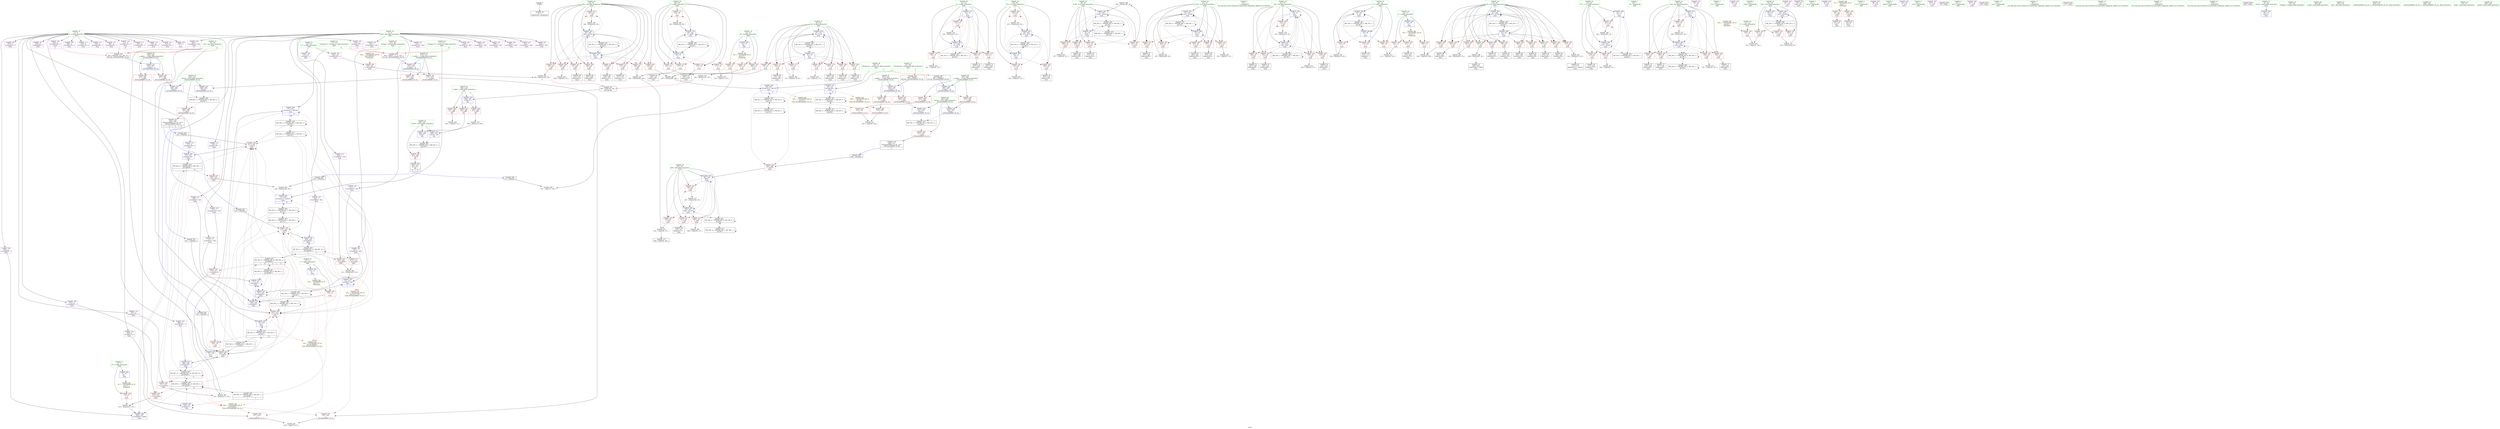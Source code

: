 digraph "SVFG" {
	label="SVFG";

	Node0x55e2c573e540 [shape=record,color=grey,label="{NodeID: 0\nNullPtr}"];
	Node0x55e2c573e540 -> Node0x55e2c5777e40[style=solid];
	Node0x55e2c57ba7f0 [shape=record,color=yellow,style=double,label="{NodeID: 526\n73V_1 = ENCHI(MR_73V_0)\npts\{80 80000 \}\nFun[_ZSt3minIiERKT_S2_S2_]}"];
	Node0x55e2c57ba7f0 -> Node0x55e2c5784d40[style=dashed];
	Node0x55e2c5786050 [shape=record,color=blue,label="{NodeID: 277\n51\<--10\nk\<--\nmain\n}"];
	Node0x55e2c5786050 -> Node0x55e2c577ef50[style=dashed];
	Node0x55e2c5786050 -> Node0x55e2c577f020[style=dashed];
	Node0x55e2c5786050 -> Node0x55e2c577f0f0[style=dashed];
	Node0x55e2c5786050 -> Node0x55e2c577f1c0[style=dashed];
	Node0x55e2c5786050 -> Node0x55e2c5786600[style=dashed];
	Node0x55e2c5786050 -> Node0x55e2c57afba0[style=dashed];
	Node0x55e2c5779e20 [shape=record,color=red,label="{NodeID: 194\n252\<--59\n\<--i72\nmain\n}"];
	Node0x55e2c5779e20 -> Node0x55e2c578b7e0[style=solid];
	Node0x55e2c57768c0 [shape=record,color=purple,label="{NodeID: 111\n316\<--4\narrayidx116\<--f\nmain\n}"];
	Node0x55e2c5744e00 [shape=record,color=green,label="{NodeID: 28\n49\<--50\nj\<--j_field_insensitive\nmain\n}"];
	Node0x55e2c5744e00 -> Node0x55e2c577eb40[style=solid];
	Node0x55e2c5744e00 -> Node0x55e2c577ec10[style=solid];
	Node0x55e2c5744e00 -> Node0x55e2c577ece0[style=solid];
	Node0x55e2c5744e00 -> Node0x55e2c577edb0[style=solid];
	Node0x55e2c5744e00 -> Node0x55e2c577ee80[style=solid];
	Node0x55e2c5744e00 -> Node0x55e2c5785b70[style=solid];
	Node0x55e2c5744e00 -> Node0x55e2c5785de0[style=solid];
	Node0x55e2c57b1ea0 [shape=record,color=black,label="{NodeID: 471\nMR_38V_2 = PHI(MR_38V_3, MR_38V_1, )\npts\{66 \}\n}"];
	Node0x55e2c57b1ea0 -> Node0x55e2c57ab790[style=dashed];
	Node0x55e2c57b1ea0 -> Node0x55e2c57b1ea0[style=dashed];
	Node0x55e2c5780170 [shape=record,color=grey,label="{NodeID: 388\n392 = Binary(391, 95, )\n}"];
	Node0x55e2c5780170 -> Node0x55e2c57874a0[style=solid];
	Node0x55e2c5787710 [shape=record,color=blue,label="{NodeID: 305\n79\<--159\nans\<--\nmain\n}"];
	Node0x55e2c5787710 -> Node0x55e2c579ff90[style=dashed];
	Node0x55e2c577b4e0 [shape=record,color=red,label="{NodeID: 222\n386\<--73\n\<--j135\nmain\n}"];
	Node0x55e2c577b4e0 -> Node0x55e2c5776d80[style=solid];
	Node0x55e2c577cfa0 [shape=record,color=purple,label="{NodeID: 139\n115\<--18\narrayidx\<--a\nmain\n}"];
	Node0x55e2c5777bd0 [shape=record,color=green,label="{NodeID: 56\n491\<--492\nretval\<--retval_field_insensitive\n_ZSt3maxIiERKT_S2_S2_\n}"];
	Node0x55e2c5777bd0 -> Node0x55e2c5784e10[style=solid];
	Node0x55e2c5777bd0 -> Node0x55e2c5788270[style=solid];
	Node0x55e2c5777bd0 -> Node0x55e2c5788340[style=solid];
	Node0x55e2c5784a00 [shape=record,color=red,label="{NodeID: 250\n483\<--468\n\<--__a.addr\n_ZSt3minIiERKT_S2_S2_\n}"];
	Node0x55e2c5784a00 -> Node0x55e2c5788000[style=solid];
	Node0x55e2c577e660 [shape=record,color=red,label="{NodeID: 167\n134\<--47\n\<--i8\nmain\n}"];
	Node0x55e2c577e660 -> Node0x55e2c57808f0[style=solid];
	Node0x55e2c57792c0 [shape=record,color=black,label="{NodeID: 84\n311\<--310\nidxprom111\<--\nmain\n}"];
	Node0x55e2c574fa80 [shape=record,color=green,label="{NodeID: 1\n10\<--1\n\<--dummyObj\nCan only get source location for instruction, argument, global var or function.}"];
	Node0x55e2c57ba900 [shape=record,color=yellow,style=double,label="{NodeID: 527\n75V_1 = ENCHI(MR_75V_0)\npts\{58 72 78 \}\nFun[_ZSt3minIiERKT_S2_S2_]}"];
	Node0x55e2c57ba900 -> Node0x55e2c5784c70[style=dashed];
	Node0x55e2c5786120 [shape=record,color=blue,label="{NodeID: 278\n53\<--10\ni38\<--\nmain\n}"];
	Node0x55e2c5786120 -> Node0x55e2c577f290[style=dashed];
	Node0x55e2c5786120 -> Node0x55e2c577f360[style=dashed];
	Node0x55e2c5786120 -> Node0x55e2c577f430[style=dashed];
	Node0x55e2c5786120 -> Node0x55e2c577f500[style=dashed];
	Node0x55e2c5786120 -> Node0x55e2c577f5d0[style=dashed];
	Node0x55e2c5786120 -> Node0x55e2c5786120[style=dashed];
	Node0x55e2c5786120 -> Node0x55e2c5786530[style=dashed];
	Node0x55e2c5786120 -> Node0x55e2c57b00a0[style=dashed];
	Node0x55e2c5779ef0 [shape=record,color=red,label="{NodeID: 195\n258\<--61\n\<--i81\nmain\n}"];
	Node0x55e2c5779ef0 -> Node0x55e2c57811f0[style=solid];
	Node0x55e2c5776990 [shape=record,color=purple,label="{NodeID: 112\n319\<--4\narrayidx118\<--f\nmain\n}"];
	Node0x55e2c5776990 -> Node0x55e2c5783f70[style=solid];
	Node0x55e2c5744ed0 [shape=record,color=green,label="{NodeID: 29\n51\<--52\nk\<--k_field_insensitive\nmain\n}"];
	Node0x55e2c5744ed0 -> Node0x55e2c577ef50[style=solid];
	Node0x55e2c5744ed0 -> Node0x55e2c577f020[style=solid];
	Node0x55e2c5744ed0 -> Node0x55e2c577f0f0[style=solid];
	Node0x55e2c5744ed0 -> Node0x55e2c577f1c0[style=solid];
	Node0x55e2c5744ed0 -> Node0x55e2c5786050[style=solid];
	Node0x55e2c5744ed0 -> Node0x55e2c5786600[style=solid];
	Node0x55e2c57b23a0 [shape=record,color=black,label="{NodeID: 472\nMR_40V_2 = PHI(MR_40V_3, MR_40V_1, )\npts\{68 \}\n}"];
	Node0x55e2c57b23a0 -> Node0x55e2c57abc90[style=dashed];
	Node0x55e2c57b23a0 -> Node0x55e2c57b23a0[style=dashed];
	Node0x55e2c57802f0 [shape=record,color=grey,label="{NodeID: 389\n379 = Binary(371, 378, )\n}"];
	Node0x55e2c57802f0 -> Node0x55e2c5787300[style=solid];
	Node0x55e2c57877e0 [shape=record,color=blue,label="{NodeID: 306\n81\<--10\ni171\<--\nmain\n}"];
	Node0x55e2c57877e0 -> Node0x55e2c577ba90[style=dashed];
	Node0x55e2c57877e0 -> Node0x55e2c577bb60[style=dashed];
	Node0x55e2c57877e0 -> Node0x55e2c5783ad0[style=dashed];
	Node0x55e2c57877e0 -> Node0x55e2c5787980[style=dashed];
	Node0x55e2c57877e0 -> Node0x55e2c57b46a0[style=dashed];
	Node0x55e2c577b5b0 [shape=record,color=red,label="{NodeID: 223\n396\<--73\n\<--j135\nmain\n}"];
	Node0x55e2c577b5b0 -> Node0x55e2c57805f0[style=solid];
	Node0x55e2c577d070 [shape=record,color=purple,label="{NodeID: 140\n323\<--18\narrayidx120\<--a\nmain\n}"];
	Node0x55e2c577d070 -> Node0x55e2c5784040[style=solid];
	Node0x55e2c5777ca0 [shape=record,color=green,label="{NodeID: 57\n493\<--494\n__a.addr\<--__a.addr_field_insensitive\n_ZSt3maxIiERKT_S2_S2_\n}"];
	Node0x55e2c5777ca0 -> Node0x55e2c5784ee0[style=solid];
	Node0x55e2c5777ca0 -> Node0x55e2c5784fb0[style=solid];
	Node0x55e2c5777ca0 -> Node0x55e2c57880d0[style=solid];
	Node0x55e2c5784ad0 [shape=record,color=red,label="{NodeID: 251\n474\<--470\n\<--__b.addr\n_ZSt3minIiERKT_S2_S2_\n}"];
	Node0x55e2c5784ad0 -> Node0x55e2c5784c70[style=solid];
	Node0x55e2c577e730 [shape=record,color=red,label="{NodeID: 168\n144\<--47\n\<--i8\nmain\n}"];
	Node0x55e2c577e730 -> Node0x55e2c5778280[style=solid];
	Node0x55e2c5779390 [shape=record,color=black,label="{NodeID: 85\n315\<--314\nidxprom115\<--sub114\nmain\n}"];
	Node0x55e2c574f740 [shape=record,color=green,label="{NodeID: 2\n20\<--1\n.str\<--dummyObj\nGlob }"];
	Node0x55e2c57ba9e0 [shape=record,color=yellow,style=double,label="{NodeID: 528\n40V_1 = ENCHI(MR_40V_0)\npts\{68 \}\nFun[_ZSt3maxIiERKT_S2_S2_]}"];
	Node0x55e2c57ba9e0 -> Node0x55e2c5785220[style=dashed];
	Node0x55e2c57a9490 [shape=record,color=black,label="{NodeID: 445\nMR_56V_8 = PHI(MR_56V_9, MR_56V_7, )\npts\{60000 \}\n|{|<s7>10}}"];
	Node0x55e2c57a9490 -> Node0x55e2c5783dd0[style=dashed];
	Node0x55e2c57a9490 -> Node0x55e2c5783f70[style=dashed];
	Node0x55e2c57a9490 -> Node0x55e2c5784110[style=dashed];
	Node0x55e2c57a9490 -> Node0x55e2c5786ae0[style=dashed];
	Node0x55e2c57a9490 -> Node0x55e2c5786ef0[style=dashed];
	Node0x55e2c57a9490 -> Node0x55e2c57a4990[style=dashed];
	Node0x55e2c57a9490 -> Node0x55e2c57aad90[style=dashed];
	Node0x55e2c57a9490:s7 -> Node0x55e2c57ba710[style=dashed,color=red];
	Node0x55e2c57861f0 [shape=record,color=blue,label="{NodeID: 279\n55\<--10\nj42\<--\nmain\n}"];
	Node0x55e2c57861f0 -> Node0x55e2c577f6a0[style=dashed];
	Node0x55e2c57861f0 -> Node0x55e2c577f770[style=dashed];
	Node0x55e2c57861f0 -> Node0x55e2c577f840[style=dashed];
	Node0x55e2c57861f0 -> Node0x55e2c577f910[style=dashed];
	Node0x55e2c57861f0 -> Node0x55e2c577f9e0[style=dashed];
	Node0x55e2c57861f0 -> Node0x55e2c5786460[style=dashed];
	Node0x55e2c57861f0 -> Node0x55e2c57a6290[style=dashed];
	Node0x55e2c5779fc0 [shape=record,color=red,label="{NodeID: 196\n267\<--61\n\<--i81\nmain\n}"];
	Node0x55e2c5779fc0 -> Node0x55e2c577fe70[style=solid];
	Node0x55e2c5776a60 [shape=record,color=purple,label="{NodeID: 113\n334\<--4\narrayidx126\<--f\nmain\n}"];
	Node0x55e2c5744fa0 [shape=record,color=green,label="{NodeID: 30\n53\<--54\ni38\<--i38_field_insensitive\nmain\n}"];
	Node0x55e2c5744fa0 -> Node0x55e2c577f290[style=solid];
	Node0x55e2c5744fa0 -> Node0x55e2c577f360[style=solid];
	Node0x55e2c5744fa0 -> Node0x55e2c577f430[style=solid];
	Node0x55e2c5744fa0 -> Node0x55e2c577f500[style=solid];
	Node0x55e2c5744fa0 -> Node0x55e2c577f5d0[style=solid];
	Node0x55e2c5744fa0 -> Node0x55e2c5786120[style=solid];
	Node0x55e2c5744fa0 -> Node0x55e2c5786530[style=solid];
	Node0x55e2c57b28a0 [shape=record,color=black,label="{NodeID: 473\nMR_42V_2 = PHI(MR_42V_3, MR_42V_1, )\npts\{70 \}\n}"];
	Node0x55e2c57b28a0 -> Node0x55e2c57ac190[style=dashed];
	Node0x55e2c57b28a0 -> Node0x55e2c57b28a0[style=dashed];
	Node0x55e2c5780470 [shape=record,color=grey,label="{NodeID: 390\n402 = Binary(401, 95, )\n}"];
	Node0x55e2c5780470 -> Node0x55e2c5787640[style=solid];
	Node0x55e2c57878b0 [shape=record,color=blue,label="{NodeID: 307\n79\<--418\nans\<--\nmain\n}"];
	Node0x55e2c57878b0 -> Node0x55e2c579ff90[style=dashed];
	Node0x55e2c577b680 [shape=record,color=red,label="{NodeID: 224\n356\<--75\n\<--k139\nmain\n}"];
	Node0x55e2c577b680 -> Node0x55e2c57817f0[style=solid];
	Node0x55e2c577d140 [shape=record,color=purple,label="{NodeID: 141\n85\<--20\n\<--.str\nmain\n}"];
	Node0x55e2c5777d70 [shape=record,color=green,label="{NodeID: 58\n495\<--496\n__b.addr\<--__b.addr_field_insensitive\n_ZSt3maxIiERKT_S2_S2_\n}"];
	Node0x55e2c5777d70 -> Node0x55e2c5785080[style=solid];
	Node0x55e2c5777d70 -> Node0x55e2c5785150[style=solid];
	Node0x55e2c5777d70 -> Node0x55e2c57881a0[style=solid];
	Node0x55e2c5784ba0 [shape=record,color=red,label="{NodeID: 252\n480\<--470\n\<--__b.addr\n_ZSt3minIiERKT_S2_S2_\n}"];
	Node0x55e2c5784ba0 -> Node0x55e2c5787f30[style=solid];
	Node0x55e2c577e800 [shape=record,color=red,label="{NodeID: 169\n152\<--47\n\<--i8\nmain\n}"];
	Node0x55e2c577e800 -> Node0x55e2c5778420[style=solid];
	Node0x55e2c5779460 [shape=record,color=black,label="{NodeID: 86\n318\<--317\nidxprom117\<--\nmain\n}"];
	Node0x55e2c574f7d0 [shape=record,color=green,label="{NodeID: 3\n22\<--1\n.str.1\<--dummyObj\nGlob }"];
	Node0x55e2c57baaf0 [shape=record,color=yellow,style=double,label="{NodeID: 529\n42V_1 = ENCHI(MR_42V_0)\npts\{70 \}\nFun[_ZSt3maxIiERKT_S2_S2_]}"];
	Node0x55e2c57baaf0 -> Node0x55e2c57852f0[style=dashed];
	Node0x55e2c57a9990 [shape=record,color=black,label="{NodeID: 446\nMR_66V_3 = PHI(MR_66V_4, MR_66V_2, )\npts\{467 \}\n}"];
	Node0x55e2c57a9990 -> Node0x55e2c5784860[style=dashed];
	Node0x55e2c57862c0 [shape=record,color=blue,label="{NodeID: 280\n57\<--213\nref.tmp\<--add\nmain\n|{|<s3>7}}"];
	Node0x55e2c57862c0 -> Node0x55e2c5783d00[style=dashed];
	Node0x55e2c57862c0 -> Node0x55e2c57862c0[style=dashed];
	Node0x55e2c57862c0 -> Node0x55e2c57a6790[style=dashed];
	Node0x55e2c57862c0:s3 -> Node0x55e2c57ba900[style=dashed,color=red];
	Node0x55e2c577a090 [shape=record,color=red,label="{NodeID: 197\n277\<--61\n\<--i81\nmain\n}"];
	Node0x55e2c577a090 -> Node0x55e2c5779050[style=solid];
	Node0x55e2c5776b30 [shape=record,color=purple,label="{NodeID: 114\n337\<--4\narrayidx128\<--f\nmain\n}"];
	Node0x55e2c5776b30 -> Node0x55e2c5786ef0[style=solid];
	Node0x55e2c5745070 [shape=record,color=green,label="{NodeID: 31\n55\<--56\nj42\<--j42_field_insensitive\nmain\n}"];
	Node0x55e2c5745070 -> Node0x55e2c577f6a0[style=solid];
	Node0x55e2c5745070 -> Node0x55e2c577f770[style=solid];
	Node0x55e2c5745070 -> Node0x55e2c577f840[style=solid];
	Node0x55e2c5745070 -> Node0x55e2c577f910[style=solid];
	Node0x55e2c5745070 -> Node0x55e2c577f9e0[style=solid];
	Node0x55e2c5745070 -> Node0x55e2c57861f0[style=solid];
	Node0x55e2c5745070 -> Node0x55e2c5786460[style=solid];
	Node0x55e2c57b2da0 [shape=record,color=black,label="{NodeID: 474\nMR_44V_2 = PHI(MR_44V_3, MR_44V_1, )\npts\{72 \}\n}"];
	Node0x55e2c57b2da0 -> Node0x55e2c5783d00[style=dashed];
	Node0x55e2c57b2da0 -> Node0x55e2c5784450[style=dashed];
	Node0x55e2c57b2da0 -> Node0x55e2c57ac690[style=dashed];
	Node0x55e2c57b2da0 -> Node0x55e2c57b2da0[style=dashed];
	Node0x55e2c57805f0 [shape=record,color=grey,label="{NodeID: 391\n397 = Binary(396, 95, )\n}"];
	Node0x55e2c57805f0 -> Node0x55e2c5787570[style=solid];
	Node0x55e2c5787980 [shape=record,color=blue,label="{NodeID: 308\n81\<--422\ni171\<--inc181\nmain\n}"];
	Node0x55e2c5787980 -> Node0x55e2c577ba90[style=dashed];
	Node0x55e2c5787980 -> Node0x55e2c577bb60[style=dashed];
	Node0x55e2c5787980 -> Node0x55e2c5783ad0[style=dashed];
	Node0x55e2c5787980 -> Node0x55e2c5787980[style=dashed];
	Node0x55e2c5787980 -> Node0x55e2c57b46a0[style=dashed];
	Node0x55e2c577b750 [shape=record,color=red,label="{NodeID: 225\n368\<--75\n\<--k139\nmain\n}"];
	Node0x55e2c577b750 -> Node0x55e2c5779a10[style=solid];
	Node0x55e2c577d210 [shape=record,color=purple,label="{NodeID: 142\n86\<--22\n\<--.str.1\nmain\n}"];
	Node0x55e2c5777e40 [shape=record,color=black,label="{NodeID: 59\n2\<--3\ndummyVal\<--dummyVal\n}"];
	Node0x55e2c5784c70 [shape=record,color=red,label="{NodeID: 253\n475\<--474\n\<--\n_ZSt3minIiERKT_S2_S2_\n}"];
	Node0x55e2c5784c70 -> Node0x55e2c57814f0[style=solid];
	Node0x55e2c577e8d0 [shape=record,color=red,label="{NodeID: 170\n166\<--47\n\<--i8\nmain\n}"];
	Node0x55e2c577e8d0 -> Node0x55e2c57785c0[style=solid];
	Node0x55e2c5779530 [shape=record,color=black,label="{NodeID: 87\n322\<--321\nidxprom119\<--\nmain\n}"];
	Node0x55e2c57438e0 [shape=record,color=green,label="{NodeID: 4\n24\<--1\nstdin\<--dummyObj\nGlob }"];
	Node0x55e2c57a9e90 [shape=record,color=black,label="{NodeID: 447\nMR_79V_3 = PHI(MR_79V_4, MR_79V_2, )\npts\{492 \}\n}"];
	Node0x55e2c57a9e90 -> Node0x55e2c5784e10[style=dashed];
	Node0x55e2c5786390 [shape=record,color=blue,label="{NodeID: 281\n224\<--218\narrayidx62\<--\nmain\n}"];
	Node0x55e2c5786390 -> Node0x55e2c57a1790[style=dashed];
	Node0x55e2c577a160 [shape=record,color=red,label="{NodeID: 198\n307\<--61\n\<--i81\nmain\n}"];
	Node0x55e2c577a160 -> Node0x55e2c57791f0[style=solid];
	Node0x55e2c577bca0 [shape=record,color=purple,label="{NodeID: 115\n361\<--4\narrayidx144\<--f\nmain\n}"];
	Node0x55e2c5745140 [shape=record,color=green,label="{NodeID: 32\n57\<--58\nref.tmp\<--ref.tmp_field_insensitive\nmain\n|{|<s1>7}}"];
	Node0x55e2c5745140 -> Node0x55e2c57862c0[style=solid];
	Node0x55e2c5745140:s1 -> Node0x55e2c57de0b0[style=solid,color=red];
	Node0x55e2c57b32a0 [shape=record,color=black,label="{NodeID: 475\nMR_46V_2 = PHI(MR_46V_3, MR_46V_1, )\npts\{74 \}\n}"];
	Node0x55e2c57b32a0 -> Node0x55e2c5787160[style=dashed];
	Node0x55e2c57b32a0 -> Node0x55e2c57b32a0[style=dashed];
	Node0x55e2c5780770 [shape=record,color=grey,label="{NodeID: 392\n175 = Binary(174, 95, )\n}"];
	Node0x55e2c5780770 -> Node0x55e2c5785f80[style=solid];
	Node0x55e2c5787a50 [shape=record,color=blue,label="{NodeID: 309\n43\<--433\ntest\<--inc185\nmain\n}"];
	Node0x55e2c5787a50 -> Node0x55e2c57a0670[style=dashed];
	Node0x55e2c577b820 [shape=record,color=red,label="{NodeID: 226\n372\<--75\n\<--k139\nmain\n}"];
	Node0x55e2c577b820 -> Node0x55e2c5779ae0[style=solid];
	Node0x55e2c577d2e0 [shape=record,color=purple,label="{NodeID: 143\n91\<--25\n\<--.str.2\nmain\n}"];
	Node0x55e2c5777f40 [shape=record,color=black,label="{NodeID: 60\n38\<--10\nmain_ret\<--\nmain\n}"];
	Node0x55e2c57a1790 [shape=record,color=black,label="{NodeID: 420\nMR_58V_11 = PHI(MR_58V_12, MR_58V_10, )\npts\{80000 \}\n|{|<s6>7}}"];
	Node0x55e2c57a1790 -> Node0x55e2c5783b60[style=dashed];
	Node0x55e2c57a1790 -> Node0x55e2c5783c30[style=dashed];
	Node0x55e2c57a1790 -> Node0x55e2c5783d00[style=dashed];
	Node0x55e2c57a1790 -> Node0x55e2c5786390[style=dashed];
	Node0x55e2c57a1790 -> Node0x55e2c57a1790[style=dashed];
	Node0x55e2c57a1790 -> Node0x55e2c57b6ea0[style=dashed];
	Node0x55e2c57a1790:s6 -> Node0x55e2c57ba7f0[style=dashed,color=red];
	Node0x55e2c5784d40 [shape=record,color=red,label="{NodeID: 254\n477\<--476\n\<--\n_ZSt3minIiERKT_S2_S2_\n}"];
	Node0x55e2c5784d40 -> Node0x55e2c57814f0[style=solid];
	Node0x55e2c577e9a0 [shape=record,color=red,label="{NodeID: 171\n169\<--47\n\<--i8\nmain\n}"];
	Node0x55e2c577e9a0 -> Node0x55e2c5778690[style=solid];
	Node0x55e2c5779600 [shape=record,color=black,label="{NodeID: 88\n333\<--332\nidxprom125\<--\nmain\n}"];
	Node0x55e2c5743970 [shape=record,color=green,label="{NodeID: 5\n25\<--1\n.str.2\<--dummyObj\nGlob }"];
	Node0x55e2c5786460 [shape=record,color=blue,label="{NodeID: 282\n55\<--228\nj42\<--inc64\nmain\n}"];
	Node0x55e2c5786460 -> Node0x55e2c577f6a0[style=dashed];
	Node0x55e2c5786460 -> Node0x55e2c577f770[style=dashed];
	Node0x55e2c5786460 -> Node0x55e2c577f840[style=dashed];
	Node0x55e2c5786460 -> Node0x55e2c577f910[style=dashed];
	Node0x55e2c5786460 -> Node0x55e2c577f9e0[style=dashed];
	Node0x55e2c5786460 -> Node0x55e2c5786460[style=dashed];
	Node0x55e2c5786460 -> Node0x55e2c57a6290[style=dashed];
	Node0x55e2c577a230 [shape=record,color=red,label="{NodeID: 199\n313\<--61\n\<--i81\nmain\n}"];
	Node0x55e2c577a230 -> Node0x55e2c578c3e0[style=solid];
	Node0x55e2c577bd30 [shape=record,color=purple,label="{NodeID: 116\n364\<--4\narrayidx146\<--f\nmain\n|{<s0>11}}"];
	Node0x55e2c577bd30:s0 -> Node0x55e2c57ddd90[style=solid,color=red];
	Node0x55e2c5775860 [shape=record,color=green,label="{NodeID: 33\n59\<--60\ni72\<--i72_field_insensitive\nmain\n}"];
	Node0x55e2c5775860 -> Node0x55e2c5779c80[style=solid];
	Node0x55e2c5775860 -> Node0x55e2c5779d50[style=solid];
	Node0x55e2c5775860 -> Node0x55e2c5779e20[style=solid];
	Node0x55e2c5775860 -> Node0x55e2c57866d0[style=solid];
	Node0x55e2c5775860 -> Node0x55e2c5786870[style=solid];
	Node0x55e2c57b37a0 [shape=record,color=black,label="{NodeID: 476\nMR_48V_2 = PHI(MR_48V_3, MR_48V_1, )\npts\{76 \}\n}"];
	Node0x55e2c57b37a0 -> Node0x55e2c57a7690[style=dashed];
	Node0x55e2c57b37a0 -> Node0x55e2c57b37a0[style=dashed];
	Node0x55e2c57808f0 [shape=record,color=grey,label="{NodeID: 393\n136 = Binary(134, 135, )\n|{<s0>6}}"];
	Node0x55e2c57808f0:s0 -> Node0x55e2c57ddb80[style=solid,color=red];
	Node0x55e2c5787b20 [shape=record,color=blue,label="{NodeID: 310\n448\<--445\nx.addr\<--x\nabs\n}"];
	Node0x55e2c5787b20 -> Node0x55e2c57845f0[style=dashed];
	Node0x55e2c5787b20 -> Node0x55e2c57846c0[style=dashed];
	Node0x55e2c5787b20 -> Node0x55e2c5784790[style=dashed];
	Node0x55e2c577b8f0 [shape=record,color=red,label="{NodeID: 227\n391\<--75\n\<--k139\nmain\n}"];
	Node0x55e2c577b8f0 -> Node0x55e2c5780170[style=solid];
	Node0x55e2c577d3b0 [shape=record,color=purple,label="{NodeID: 144\n92\<--27\n\<--.str.3\nmain\n}"];
	Node0x55e2c5778010 [shape=record,color=black,label="{NodeID: 61\n87\<--84\ncall\<--\nmain\n}"];
	Node0x55e2c5784e10 [shape=record,color=red,label="{NodeID: 255\n511\<--491\n\<--retval\n_ZSt3maxIiERKT_S2_S2_\n}"];
	Node0x55e2c5784e10 -> Node0x55e2c5777190[style=solid];
	Node0x55e2c577ea70 [shape=record,color=red,label="{NodeID: 172\n174\<--47\n\<--i8\nmain\n}"];
	Node0x55e2c577ea70 -> Node0x55e2c5780770[style=solid];
	Node0x55e2c57796d0 [shape=record,color=black,label="{NodeID: 89\n336\<--335\nidxprom127\<--\nmain\n}"];
	Node0x55e2c5743a30 [shape=record,color=green,label="{NodeID: 6\n27\<--1\n.str.3\<--dummyObj\nGlob }"];
	Node0x55e2c5786530 [shape=record,color=blue,label="{NodeID: 283\n53\<--233\ni38\<--inc67\nmain\n}"];
	Node0x55e2c5786530 -> Node0x55e2c577f290[style=dashed];
	Node0x55e2c5786530 -> Node0x55e2c577f360[style=dashed];
	Node0x55e2c5786530 -> Node0x55e2c577f430[style=dashed];
	Node0x55e2c5786530 -> Node0x55e2c577f500[style=dashed];
	Node0x55e2c5786530 -> Node0x55e2c577f5d0[style=dashed];
	Node0x55e2c5786530 -> Node0x55e2c5786120[style=dashed];
	Node0x55e2c5786530 -> Node0x55e2c5786530[style=dashed];
	Node0x55e2c5786530 -> Node0x55e2c57b00a0[style=dashed];
	Node0x55e2c577a300 [shape=record,color=red,label="{NodeID: 200\n321\<--61\n\<--i81\nmain\n}"];
	Node0x55e2c577a300 -> Node0x55e2c5779530[style=solid];
	Node0x55e2c577bdc0 [shape=record,color=purple,label="{NodeID: 117\n367\<--4\narrayidx149\<--f\nmain\n}"];
	Node0x55e2c57758f0 [shape=record,color=green,label="{NodeID: 34\n61\<--62\ni81\<--i81_field_insensitive\nmain\n}"];
	Node0x55e2c57758f0 -> Node0x55e2c5779ef0[style=solid];
	Node0x55e2c57758f0 -> Node0x55e2c5779fc0[style=solid];
	Node0x55e2c57758f0 -> Node0x55e2c577a090[style=solid];
	Node0x55e2c57758f0 -> Node0x55e2c577a160[style=solid];
	Node0x55e2c57758f0 -> Node0x55e2c577a230[style=solid];
	Node0x55e2c57758f0 -> Node0x55e2c577a300[style=solid];
	Node0x55e2c57758f0 -> Node0x55e2c577a3d0[style=solid];
	Node0x55e2c57758f0 -> Node0x55e2c577a4a0[style=solid];
	Node0x55e2c57758f0 -> Node0x55e2c577a570[style=solid];
	Node0x55e2c57758f0 -> Node0x55e2c577a640[style=solid];
	Node0x55e2c57758f0 -> Node0x55e2c577a710[style=solid];
	Node0x55e2c57758f0 -> Node0x55e2c5786940[style=solid];
	Node0x55e2c57758f0 -> Node0x55e2c5787640[style=solid];
	Node0x55e2c57b3ca0 [shape=record,color=black,label="{NodeID: 477\nMR_50V_2 = PHI(MR_50V_3, MR_50V_1, )\npts\{78 \}\n}"];
	Node0x55e2c57b3ca0 -> Node0x55e2c5783d00[style=dashed];
	Node0x55e2c57b3ca0 -> Node0x55e2c5784110[style=dashed];
	Node0x55e2c57b3ca0 -> Node0x55e2c5784450[style=dashed];
	Node0x55e2c57b3ca0 -> Node0x55e2c57a7b90[style=dashed];
	Node0x55e2c57b3ca0 -> Node0x55e2c57b3ca0[style=dashed];
	Node0x55e2c5780a70 [shape=record,color=grey,label="{NodeID: 394\n120 = Binary(119, 95, )\n}"];
	Node0x55e2c5780a70 -> Node0x55e2c57859d0[style=solid];
	Node0x55e2c5787bf0 [shape=record,color=blue,label="{NodeID: 311\n446\<--455\nretval\<--sub\nabs\n}"];
	Node0x55e2c5787bf0 -> Node0x55e2c57b55a0[style=dashed];
	Node0x55e2c577b9c0 [shape=record,color=red,label="{NodeID: 228\n426\<--79\n\<--ans\nmain\n}"];
	Node0x55e2c577d480 [shape=record,color=purple,label="{NodeID: 145\n96\<--30\n\<--.str.4\nmain\n}"];
	Node0x55e2c57780e0 [shape=record,color=black,label="{NodeID: 62\n93\<--90\ncall1\<--\nmain\n}"];
	Node0x55e2c5784ee0 [shape=record,color=red,label="{NodeID: 256\n499\<--493\n\<--__a.addr\n_ZSt3maxIiERKT_S2_S2_\n}"];
	Node0x55e2c5784ee0 -> Node0x55e2c5785220[style=solid];
	Node0x55e2c577eb40 [shape=record,color=red,label="{NodeID: 173\n131\<--49\n\<--j\nmain\n}"];
	Node0x55e2c577eb40 -> Node0x55e2c5790df0[style=solid];
	Node0x55e2c57797a0 [shape=record,color=black,label="{NodeID: 90\n360\<--359\nidxprom143\<--\nmain\n}"];
	Node0x55e2c5743af0 [shape=record,color=green,label="{NodeID: 7\n29\<--1\nstdout\<--dummyObj\nGlob }"];
	Node0x55e2c57aad90 [shape=record,color=black,label="{NodeID: 450\nMR_56V_11 = PHI(MR_56V_12, MR_56V_10, )\npts\{60000 \}\n|{|<s5>11}}"];
	Node0x55e2c57aad90 -> Node0x55e2c57841e0[style=dashed];
	Node0x55e2c57aad90 -> Node0x55e2c5784380[style=dashed];
	Node0x55e2c57aad90 -> Node0x55e2c57873d0[style=dashed];
	Node0x55e2c57aad90 -> Node0x55e2c57a4990[style=dashed];
	Node0x55e2c57aad90 -> Node0x55e2c57aad90[style=dashed];
	Node0x55e2c57aad90:s5 -> Node0x55e2c57ba710[style=dashed,color=red];
	Node0x55e2c5786600 [shape=record,color=blue,label="{NodeID: 284\n51\<--238\nk\<--inc70\nmain\n}"];
	Node0x55e2c5786600 -> Node0x55e2c577ef50[style=dashed];
	Node0x55e2c5786600 -> Node0x55e2c577f020[style=dashed];
	Node0x55e2c5786600 -> Node0x55e2c577f0f0[style=dashed];
	Node0x55e2c5786600 -> Node0x55e2c577f1c0[style=dashed];
	Node0x55e2c5786600 -> Node0x55e2c5786600[style=dashed];
	Node0x55e2c5786600 -> Node0x55e2c57afba0[style=dashed];
	Node0x55e2c577a3d0 [shape=record,color=red,label="{NodeID: 201\n332\<--61\n\<--i81\nmain\n}"];
	Node0x55e2c577a3d0 -> Node0x55e2c5779600[style=solid];
	Node0x55e2c577be90 [shape=record,color=purple,label="{NodeID: 118\n370\<--4\narrayidx151\<--f\nmain\n}"];
	Node0x55e2c577be90 -> Node0x55e2c57841e0[style=solid];
	Node0x55e2c5775980 [shape=record,color=green,label="{NodeID: 35\n63\<--64\nj85\<--j85_field_insensitive\nmain\n}"];
	Node0x55e2c5775980 -> Node0x55e2c577a7e0[style=solid];
	Node0x55e2c5775980 -> Node0x55e2c577a8b0[style=solid];
	Node0x55e2c5775980 -> Node0x55e2c577a980[style=solid];
	Node0x55e2c5775980 -> Node0x55e2c577aa50[style=solid];
	Node0x55e2c5775980 -> Node0x55e2c577ab20[style=solid];
	Node0x55e2c5775980 -> Node0x55e2c577abf0[style=solid];
	Node0x55e2c5775980 -> Node0x55e2c577acc0[style=solid];
	Node0x55e2c5775980 -> Node0x55e2c577ad90[style=solid];
	Node0x55e2c5775980 -> Node0x55e2c577ae60[style=solid];
	Node0x55e2c5775980 -> Node0x55e2c5786a10[style=solid];
	Node0x55e2c5775980 -> Node0x55e2c5787090[style=solid];
	Node0x55e2c57b41a0 [shape=record,color=black,label="{NodeID: 478\nMR_52V_2 = PHI(MR_52V_4, MR_52V_1, )\npts\{80 \}\n}"];
	Node0x55e2c57b41a0 -> Node0x55e2c5783d00[style=dashed];
	Node0x55e2c57b41a0 -> Node0x55e2c5784110[style=dashed];
	Node0x55e2c57b41a0 -> Node0x55e2c5784380[style=dashed];
	Node0x55e2c57b41a0 -> Node0x55e2c5787710[style=dashed];
	Node0x55e2c5780bf0 [shape=record,color=grey,label="{NodeID: 395\n163 = Binary(162, 95, )\n}"];
	Node0x55e2c5780bf0 -> Node0x55e2c5785de0[style=solid];
	Node0x55e2c5787cc0 [shape=record,color=blue,label="{NodeID: 312\n446\<--458\nretval\<--\nabs\n}"];
	Node0x55e2c5787cc0 -> Node0x55e2c57b55a0[style=dashed];
	Node0x55e2c577ba90 [shape=record,color=red,label="{NodeID: 229\n408\<--81\n\<--i171\nmain\n}"];
	Node0x55e2c577ba90 -> Node0x55e2c5790af0[style=solid];
	Node0x55e2c577d550 [shape=record,color=purple,label="{NodeID: 146\n116\<--30\n\<--.str.4\nmain\n}"];
	Node0x55e2c57781b0 [shape=record,color=black,label="{NodeID: 63\n114\<--113\nidxprom\<--\nmain\n}"];
	Node0x55e2c5784fb0 [shape=record,color=red,label="{NodeID: 257\n508\<--493\n\<--__a.addr\n_ZSt3maxIiERKT_S2_S2_\n}"];
	Node0x55e2c5784fb0 -> Node0x55e2c5788340[style=solid];
	Node0x55e2c577ec10 [shape=record,color=red,label="{NodeID: 174\n135\<--49\n\<--j\nmain\n}"];
	Node0x55e2c577ec10 -> Node0x55e2c57808f0[style=solid];
	Node0x55e2c5779870 [shape=record,color=black,label="{NodeID: 91\n363\<--362\nidxprom145\<--\nmain\n}"];
	Node0x55e2c5743bb0 [shape=record,color=green,label="{NodeID: 8\n30\<--1\n.str.4\<--dummyObj\nGlob }"];
	Node0x55e2c57866d0 [shape=record,color=blue,label="{NodeID: 285\n59\<--10\ni72\<--\nmain\n}"];
	Node0x55e2c57866d0 -> Node0x55e2c5779c80[style=dashed];
	Node0x55e2c57866d0 -> Node0x55e2c5779d50[style=dashed];
	Node0x55e2c57866d0 -> Node0x55e2c5779e20[style=dashed];
	Node0x55e2c57866d0 -> Node0x55e2c5786870[style=dashed];
	Node0x55e2c57866d0 -> Node0x55e2c57b0fa0[style=dashed];
	Node0x55e2c577a4a0 [shape=record,color=red,label="{NodeID: 202\n359\<--61\n\<--i81\nmain\n}"];
	Node0x55e2c577a4a0 -> Node0x55e2c57797a0[style=solid];
	Node0x55e2c577bf60 [shape=record,color=purple,label="{NodeID: 119\n385\<--4\narrayidx159\<--f\nmain\n}"];
	Node0x55e2c5775a50 [shape=record,color=green,label="{NodeID: 36\n65\<--66\nk99\<--k99_field_insensitive\nmain\n}"];
	Node0x55e2c5775a50 -> Node0x55e2c577af30[style=solid];
	Node0x55e2c5775a50 -> Node0x55e2c577b000[style=solid];
	Node0x55e2c5775a50 -> Node0x55e2c577b0d0[style=solid];
	Node0x55e2c5775a50 -> Node0x55e2c577b1a0[style=solid];
	Node0x55e2c5775a50 -> Node0x55e2c5786d50[style=solid];
	Node0x55e2c5775a50 -> Node0x55e2c5786fc0[style=solid];
	Node0x55e2c57b46a0 [shape=record,color=black,label="{NodeID: 479\nMR_54V_2 = PHI(MR_54V_4, MR_54V_1, )\npts\{82 \}\n}"];
	Node0x55e2c57b46a0 -> Node0x55e2c57877e0[style=dashed];
	Node0x55e2c5780d70 [shape=record,color=grey,label="{NodeID: 396\n276 = Binary(274, 275, )\n}"];
	Node0x55e2c5780d70 -> Node0x55e2c5786ae0[style=solid];
	Node0x55e2c5787d90 [shape=record,color=blue,label="{NodeID: 313\n468\<--464\n__a.addr\<--__a\n_ZSt3minIiERKT_S2_S2_\n}"];
	Node0x55e2c5787d90 -> Node0x55e2c5784930[style=dashed];
	Node0x55e2c5787d90 -> Node0x55e2c5784a00[style=dashed];
	Node0x55e2c577bb60 [shape=record,color=red,label="{NodeID: 230\n414\<--81\n\<--i171\nmain\n}"];
	Node0x55e2c577bb60 -> Node0x55e2c5776f20[style=solid];
	Node0x55e2c577d620 [shape=record,color=purple,label="{NodeID: 147\n105\<--32\n\<--.str.5\nmain\n}"];
	Node0x55e2c5778280 [shape=record,color=black,label="{NodeID: 64\n145\<--144\nidxprom17\<--\nmain\n}"];
	Node0x55e2c57dce00 [shape=record,color=black,label="{NodeID: 590\n97 = PHI()\n}"];
	Node0x55e2c5785080 [shape=record,color=red,label="{NodeID: 258\n501\<--495\n\<--__b.addr\n_ZSt3maxIiERKT_S2_S2_\n}"];
	Node0x55e2c5785080 -> Node0x55e2c57852f0[style=solid];
	Node0x55e2c577ece0 [shape=record,color=red,label="{NodeID: 175\n147\<--49\n\<--j\nmain\n}"];
	Node0x55e2c577ece0 -> Node0x55e2c5778350[style=solid];
	Node0x55e2c5779940 [shape=record,color=black,label="{NodeID: 92\n366\<--365\nidxprom148\<--\nmain\n}"];
	Node0x55e2c5743c70 [shape=record,color=green,label="{NodeID: 9\n32\<--1\n.str.5\<--dummyObj\nGlob }"];
	Node0x55e2c57ab790 [shape=record,color=black,label="{NodeID: 452\nMR_38V_4 = PHI(MR_38V_6, MR_38V_3, )\npts\{66 \}\n}"];
	Node0x55e2c57ab790 -> Node0x55e2c5786d50[style=dashed];
	Node0x55e2c57ab790 -> Node0x55e2c57ab790[style=dashed];
	Node0x55e2c57ab790 -> Node0x55e2c57b1ea0[style=dashed];
	Node0x55e2c57867a0 [shape=record,color=blue,label="{NodeID: 286\n249\<--10\narrayidx77\<--\nmain\n}"];
	Node0x55e2c57867a0 -> Node0x55e2c57867a0[style=dashed];
	Node0x55e2c57867a0 -> Node0x55e2c57a4990[style=dashed];
	Node0x55e2c577a570 [shape=record,color=red,label="{NodeID: 203\n365\<--61\n\<--i81\nmain\n}"];
	Node0x55e2c577a570 -> Node0x55e2c5779940[style=solid];
	Node0x55e2c577c030 [shape=record,color=purple,label="{NodeID: 120\n388\<--4\narrayidx161\<--f\nmain\n}"];
	Node0x55e2c577c030 -> Node0x55e2c57873d0[style=solid];
	Node0x55e2c5775b20 [shape=record,color=green,label="{NodeID: 37\n67\<--68\nref.tmp100\<--ref.tmp100_field_insensitive\nmain\n|{|<s1>8}}"];
	Node0x55e2c5775b20 -> Node0x55e2c5786bb0[style=solid];
	Node0x55e2c5775b20:s1 -> Node0x55e2c57de2b0[style=solid,color=red];
	Node0x55e2c57b4ba0 [shape=record,color=black,label="{NodeID: 480\nMR_56V_2 = PHI(MR_56V_5, MR_56V_1, )\npts\{60000 \}\n|{|<s3>7}}"];
	Node0x55e2c57b4ba0 -> Node0x55e2c5783d00[style=dashed];
	Node0x55e2c57b4ba0 -> Node0x55e2c57867a0[style=dashed];
	Node0x55e2c57b4ba0 -> Node0x55e2c57a4990[style=dashed];
	Node0x55e2c57b4ba0:s3 -> Node0x55e2c57ba710[style=dashed,color=red];
	Node0x55e2c5780ef0 [shape=record,color=grey,label="{NodeID: 397\n302 = cmp(298, 301, )\n}"];
	Node0x55e2c5780ef0 -> Node0x55e2c5323db0[style=solid];
	Node0x55e2c5787e60 [shape=record,color=blue,label="{NodeID: 314\n470\<--465\n__b.addr\<--__b\n_ZSt3minIiERKT_S2_S2_\n}"];
	Node0x55e2c5787e60 -> Node0x55e2c5784ad0[style=dashed];
	Node0x55e2c5787e60 -> Node0x55e2c5784ba0[style=dashed];
	Node0x55e2c5783ad0 [shape=record,color=red,label="{NodeID: 231\n421\<--81\n\<--i171\nmain\n}"];
	Node0x55e2c5783ad0 -> Node0x55e2c578c260[style=solid];
	Node0x55e2c577d6f0 [shape=record,color=purple,label="{NodeID: 148\n427\<--34\n\<--.str.6\nmain\n}"];
	Node0x55e2c5778350 [shape=record,color=black,label="{NodeID: 65\n148\<--147\nidxprom19\<--\nmain\n}"];
	Node0x55e2c57dcf00 [shape=record,color=black,label="{NodeID: 591\n106 = PHI()\n}"];
	Node0x55e2c5785150 [shape=record,color=red,label="{NodeID: 259\n505\<--495\n\<--__b.addr\n_ZSt3maxIiERKT_S2_S2_\n}"];
	Node0x55e2c5785150 -> Node0x55e2c5788270[style=solid];
	Node0x55e2c577edb0 [shape=record,color=red,label="{NodeID: 176\n155\<--49\n\<--j\nmain\n}"];
	Node0x55e2c577edb0 -> Node0x55e2c57784f0[style=solid];
	Node0x55e2c5779a10 [shape=record,color=black,label="{NodeID: 93\n369\<--368\nidxprom150\<--\nmain\n}"];
	Node0x55e2c5743d30 [shape=record,color=green,label="{NodeID: 10\n34\<--1\n.str.6\<--dummyObj\nGlob }"];
	Node0x55e2c57abc90 [shape=record,color=black,label="{NodeID: 453\nMR_40V_4 = PHI(MR_40V_5, MR_40V_3, )\npts\{68 \}\n}"];
	Node0x55e2c57abc90 -> Node0x55e2c5786bb0[style=dashed];
	Node0x55e2c57abc90 -> Node0x55e2c57abc90[style=dashed];
	Node0x55e2c57abc90 -> Node0x55e2c57b23a0[style=dashed];
	Node0x55e2c5786870 [shape=record,color=blue,label="{NodeID: 287\n59\<--253\ni72\<--inc79\nmain\n}"];
	Node0x55e2c5786870 -> Node0x55e2c5779c80[style=dashed];
	Node0x55e2c5786870 -> Node0x55e2c5779d50[style=dashed];
	Node0x55e2c5786870 -> Node0x55e2c5779e20[style=dashed];
	Node0x55e2c5786870 -> Node0x55e2c5786870[style=dashed];
	Node0x55e2c5786870 -> Node0x55e2c57b0fa0[style=dashed];
	Node0x55e2c577a640 [shape=record,color=red,label="{NodeID: 204\n383\<--61\n\<--i81\nmain\n}"];
	Node0x55e2c577a640 -> Node0x55e2c5776cb0[style=solid];
	Node0x55e2c577c100 [shape=record,color=purple,label="{NodeID: 121\n413\<--4\narrayidx176\<--f\nmain\n}"];
	Node0x55e2c5775bf0 [shape=record,color=green,label="{NodeID: 38\n69\<--70\nref.tmp101\<--ref.tmp101_field_insensitive\nmain\n|{|<s1>8}}"];
	Node0x55e2c5775bf0 -> Node0x55e2c5786c80[style=solid];
	Node0x55e2c5775bf0:s1 -> Node0x55e2c57de3c0[style=solid,color=red];
	Node0x55e2c57b50a0 [shape=record,color=black,label="{NodeID: 481\nMR_58V_2 = PHI(MR_58V_9, MR_58V_1, )\npts\{80000 \}\n}"];
	Node0x55e2c57b50a0 -> Node0x55e2c5785c40[style=dashed];
	Node0x55e2c57b50a0 -> Node0x55e2c5785d10[style=dashed];
	Node0x55e2c57b50a0 -> Node0x55e2c5785eb0[style=dashed];
	Node0x55e2c57b50a0 -> Node0x55e2c57b6ea0[style=dashed];
	Node0x55e2c5781070 [shape=record,color=grey,label="{NodeID: 398\n296 = cmp(295, 127, )\n}"];
	Node0x55e2c5787f30 [shape=record,color=blue,label="{NodeID: 315\n466\<--480\nretval\<--\n_ZSt3minIiERKT_S2_S2_\n}"];
	Node0x55e2c5787f30 -> Node0x55e2c57a9990[style=dashed];
	Node0x55e2c5783b60 [shape=record,color=red,label="{NodeID: 232\n205\<--204\n\<--arrayidx53\nmain\n}"];
	Node0x55e2c5783b60 -> Node0x55e2c577fb70[style=solid];
	Node0x55e2c577d7c0 [shape=record,color=red,label="{NodeID: 149\n275\<--9\n\<--D\nmain\n}"];
	Node0x55e2c577d7c0 -> Node0x55e2c5780d70[style=solid];
	Node0x55e2c5778420 [shape=record,color=black,label="{NodeID: 66\n153\<--152\nidxprom21\<--\nmain\n}"];
	Node0x55e2c57dd000 [shape=record,color=black,label="{NodeID: 592\n215 = PHI(463, )\n}"];
	Node0x55e2c57dd000 -> Node0x55e2c5783d00[style=solid];
	Node0x55e2c5785220 [shape=record,color=red,label="{NodeID: 260\n500\<--499\n\<--\n_ZSt3maxIiERKT_S2_S2_\n}"];
	Node0x55e2c5785220 -> Node0x55e2c57910f0[style=solid];
	Node0x55e2c577ee80 [shape=record,color=red,label="{NodeID: 177\n162\<--49\n\<--j\nmain\n}"];
	Node0x55e2c577ee80 -> Node0x55e2c5780bf0[style=solid];
	Node0x55e2c5779ae0 [shape=record,color=black,label="{NodeID: 94\n373\<--372\nidxprom152\<--\nmain\n}"];
	Node0x55e2c5743df0 [shape=record,color=green,label="{NodeID: 11\n95\<--1\n\<--dummyObj\nCan only get source location for instruction, argument, global var or function.}"];
	Node0x55e2c57ac190 [shape=record,color=black,label="{NodeID: 454\nMR_42V_4 = PHI(MR_42V_5, MR_42V_3, )\npts\{70 \}\n}"];
	Node0x55e2c57ac190 -> Node0x55e2c5786c80[style=dashed];
	Node0x55e2c57ac190 -> Node0x55e2c57ac190[style=dashed];
	Node0x55e2c57ac190 -> Node0x55e2c57b28a0[style=dashed];
	Node0x55e2c5323db0 [shape=record,color=black,label="{NodeID: 371\n304 = PHI(305, 302, )\n}"];
	Node0x55e2c5786940 [shape=record,color=blue,label="{NodeID: 288\n61\<--95\ni81\<--\nmain\n}"];
	Node0x55e2c5786940 -> Node0x55e2c5779ef0[style=dashed];
	Node0x55e2c5786940 -> Node0x55e2c5779fc0[style=dashed];
	Node0x55e2c5786940 -> Node0x55e2c577a090[style=dashed];
	Node0x55e2c5786940 -> Node0x55e2c577a160[style=dashed];
	Node0x55e2c5786940 -> Node0x55e2c577a230[style=dashed];
	Node0x55e2c5786940 -> Node0x55e2c577a300[style=dashed];
	Node0x55e2c5786940 -> Node0x55e2c577a3d0[style=dashed];
	Node0x55e2c5786940 -> Node0x55e2c577a4a0[style=dashed];
	Node0x55e2c5786940 -> Node0x55e2c577a570[style=dashed];
	Node0x55e2c5786940 -> Node0x55e2c577a640[style=dashed];
	Node0x55e2c5786940 -> Node0x55e2c577a710[style=dashed];
	Node0x55e2c5786940 -> Node0x55e2c5787640[style=dashed];
	Node0x55e2c5786940 -> Node0x55e2c57b14a0[style=dashed];
	Node0x55e2c577a710 [shape=record,color=red,label="{NodeID: 205\n401\<--61\n\<--i81\nmain\n}"];
	Node0x55e2c577a710 -> Node0x55e2c5780470[style=solid];
	Node0x55e2c577c1d0 [shape=record,color=purple,label="{NodeID: 122\n416\<--4\narrayidx178\<--f\nmain\n|{<s0>12}}"];
	Node0x55e2c577c1d0:s0 -> Node0x55e2c57de0b0[style=solid,color=red];
	Node0x55e2c5775cc0 [shape=record,color=green,label="{NodeID: 39\n71\<--72\nref.tmp113\<--ref.tmp113_field_insensitive\nmain\n|{|<s1>10}}"];
	Node0x55e2c5775cc0 -> Node0x55e2c5786e20[style=solid];
	Node0x55e2c5775cc0:s1 -> Node0x55e2c57de0b0[style=solid,color=red];
	Node0x55e2c57b55a0 [shape=record,color=black,label="{NodeID: 482\nMR_62V_3 = PHI(MR_62V_4, MR_62V_2, )\npts\{447 \}\n}"];
	Node0x55e2c57b55a0 -> Node0x55e2c5784520[style=dashed];
	Node0x55e2c57811f0 [shape=record,color=grey,label="{NodeID: 399\n260 = cmp(258, 259, )\n}"];
	Node0x55e2c5788000 [shape=record,color=blue,label="{NodeID: 316\n466\<--483\nretval\<--\n_ZSt3minIiERKT_S2_S2_\n}"];
	Node0x55e2c5788000 -> Node0x55e2c57a9990[style=dashed];
	Node0x55e2c5783c30 [shape=record,color=red,label="{NodeID: 233\n212\<--211\n\<--arrayidx57\nmain\n}"];
	Node0x55e2c5783c30 -> Node0x55e2c577fb70[style=solid];
	Node0x55e2c577d890 [shape=record,color=red,label="{NodeID: 150\n143\<--12\n\<--I\nmain\n}"];
	Node0x55e2c577d890 -> Node0x55e2c5785c40[style=solid];
	Node0x55e2c57784f0 [shape=record,color=black,label="{NodeID: 67\n156\<--155\nidxprom23\<--\nmain\n}"];
	Node0x55e2c57dd1f0 [shape=record,color=black,label="{NodeID: 593\n117 = PHI()\n}"];
	Node0x55e2c57852f0 [shape=record,color=red,label="{NodeID: 261\n502\<--501\n\<--\n_ZSt3maxIiERKT_S2_S2_\n}"];
	Node0x55e2c57852f0 -> Node0x55e2c57910f0[style=solid];
	Node0x55e2c577ef50 [shape=record,color=red,label="{NodeID: 178\n180\<--51\n\<--k\nmain\n}"];
	Node0x55e2c577ef50 -> Node0x55e2c57916f0[style=solid];
	Node0x55e2c5779bb0 [shape=record,color=black,label="{NodeID: 95\n376\<--375\nidxprom154\<--\nmain\n}"];
	Node0x55e2c5743ef0 [shape=record,color=green,label="{NodeID: 12\n127\<--1\n\<--dummyObj\nCan only get source location for instruction, argument, global var or function.}"];
	Node0x55e2c57ac690 [shape=record,color=black,label="{NodeID: 455\nMR_44V_4 = PHI(MR_44V_5, MR_44V_3, )\npts\{72 \}\n}"];
	Node0x55e2c57ac690 -> Node0x55e2c5784380[style=dashed];
	Node0x55e2c57ac690 -> Node0x55e2c5784450[style=dashed];
	Node0x55e2c57ac690 -> Node0x55e2c5786e20[style=dashed];
	Node0x55e2c57ac690 -> Node0x55e2c57ac690[style=dashed];
	Node0x55e2c57ac690 -> Node0x55e2c57b2da0[style=dashed];
	Node0x55e2c578b660 [shape=record,color=grey,label="{NodeID: 372\n301 = Binary(299, 300, )\n}"];
	Node0x55e2c578b660 -> Node0x55e2c5780ef0[style=solid];
	Node0x55e2c5786a10 [shape=record,color=blue,label="{NodeID: 289\n63\<--10\nj85\<--\nmain\n}"];
	Node0x55e2c5786a10 -> Node0x55e2c577a7e0[style=dashed];
	Node0x55e2c5786a10 -> Node0x55e2c577a8b0[style=dashed];
	Node0x55e2c5786a10 -> Node0x55e2c577a980[style=dashed];
	Node0x55e2c5786a10 -> Node0x55e2c577aa50[style=dashed];
	Node0x55e2c5786a10 -> Node0x55e2c577ab20[style=dashed];
	Node0x55e2c5786a10 -> Node0x55e2c577abf0[style=dashed];
	Node0x55e2c5786a10 -> Node0x55e2c577acc0[style=dashed];
	Node0x55e2c5786a10 -> Node0x55e2c577ad90[style=dashed];
	Node0x55e2c5786a10 -> Node0x55e2c577ae60[style=dashed];
	Node0x55e2c5786a10 -> Node0x55e2c5786a10[style=dashed];
	Node0x55e2c5786a10 -> Node0x55e2c5787090[style=dashed];
	Node0x55e2c5786a10 -> Node0x55e2c57b19a0[style=dashed];
	Node0x55e2c577a7e0 [shape=record,color=red,label="{NodeID: 206\n264\<--63\n\<--j85\nmain\n}"];
	Node0x55e2c577a7e0 -> Node0x55e2c57907f0[style=solid];
	Node0x55e2c577c2a0 [shape=record,color=purple,label="{NodeID: 123\n146\<--7\narrayidx18\<--dist\nmain\n}"];
	Node0x55e2c5775d90 [shape=record,color=green,label="{NodeID: 40\n73\<--74\nj135\<--j135_field_insensitive\nmain\n}"];
	Node0x55e2c5775d90 -> Node0x55e2c577b270[style=solid];
	Node0x55e2c5775d90 -> Node0x55e2c577b340[style=solid];
	Node0x55e2c5775d90 -> Node0x55e2c577b410[style=solid];
	Node0x55e2c5775d90 -> Node0x55e2c577b4e0[style=solid];
	Node0x55e2c5775d90 -> Node0x55e2c577b5b0[style=solid];
	Node0x55e2c5775d90 -> Node0x55e2c5787160[style=solid];
	Node0x55e2c5775d90 -> Node0x55e2c5787570[style=solid];
	Node0x55e2c5781370 [shape=record,color=grey,label="{NodeID: 400\n244 = cmp(243, 127, )\n}"];
	Node0x55e2c57880d0 [shape=record,color=blue,label="{NodeID: 317\n493\<--489\n__a.addr\<--__a\n_ZSt3maxIiERKT_S2_S2_\n}"];
	Node0x55e2c57880d0 -> Node0x55e2c5784ee0[style=dashed];
	Node0x55e2c57880d0 -> Node0x55e2c5784fb0[style=dashed];
	Node0x55e2c5783d00 [shape=record,color=red,label="{NodeID: 234\n218\<--215\n\<--call58\nmain\n}"];
	Node0x55e2c5783d00 -> Node0x55e2c5786390[style=solid];
	Node0x55e2c577d960 [shape=record,color=red,label="{NodeID: 151\n140\<--14\n\<--M\nmain\n}"];
	Node0x55e2c577d960 -> Node0x55e2c5790c70[style=solid];
	Node0x55e2c57785c0 [shape=record,color=black,label="{NodeID: 68\n167\<--166\nidxprom28\<--\nmain\n}"];
	Node0x55e2c57dd2c0 [shape=record,color=black,label="{NodeID: 594\n137 = PHI(444, )\n}"];
	Node0x55e2c57dd2c0 -> Node0x55e2c5790c70[style=solid];
	Node0x55e2c57853c0 [shape=record,color=blue,label="{NodeID: 262\n9\<--10\nD\<--\nGlob }"];
	Node0x55e2c57853c0 -> Node0x55e2c57b88c0[style=dashed];
	Node0x55e2c577f020 [shape=record,color=red,label="{NodeID: 179\n202\<--51\n\<--k\nmain\n}"];
	Node0x55e2c577f020 -> Node0x55e2c57789d0[style=solid];
	Node0x55e2c5776cb0 [shape=record,color=black,label="{NodeID: 96\n384\<--383\nidxprom158\<--\nmain\n}"];
	Node0x55e2c5743ff0 [shape=record,color=green,label="{NodeID: 13\n159\<--1\n\<--dummyObj\nCan only get source location for instruction, argument, global var or function.}"];
	Node0x55e2c578b7e0 [shape=record,color=grey,label="{NodeID: 373\n253 = Binary(252, 95, )\n}"];
	Node0x55e2c578b7e0 -> Node0x55e2c5786870[style=solid];
	Node0x55e2c5786ae0 [shape=record,color=blue,label="{NodeID: 290\n282\<--276\narrayidx98\<--add94\nmain\n}"];
	Node0x55e2c5786ae0 -> Node0x55e2c57a9490[style=dashed];
	Node0x55e2c577a8b0 [shape=record,color=red,label="{NodeID: 207\n271\<--63\n\<--j85\nmain\n}"];
	Node0x55e2c577a8b0 -> Node0x55e2c5778f80[style=solid];
	Node0x55e2c577c370 [shape=record,color=purple,label="{NodeID: 124\n149\<--7\narrayidx20\<--dist\nmain\n}"];
	Node0x55e2c577c370 -> Node0x55e2c5785c40[style=solid];
	Node0x55e2c5775e60 [shape=record,color=green,label="{NodeID: 41\n75\<--76\nk139\<--k139_field_insensitive\nmain\n}"];
	Node0x55e2c5775e60 -> Node0x55e2c577b680[style=solid];
	Node0x55e2c5775e60 -> Node0x55e2c577b750[style=solid];
	Node0x55e2c5775e60 -> Node0x55e2c577b820[style=solid];
	Node0x55e2c5775e60 -> Node0x55e2c577b8f0[style=solid];
	Node0x55e2c5775e60 -> Node0x55e2c5787230[style=solid];
	Node0x55e2c5775e60 -> Node0x55e2c57874a0[style=solid];
	Node0x55e2c57814f0 [shape=record,color=grey,label="{NodeID: 401\n478 = cmp(475, 477, )\n}"];
	Node0x55e2c57881a0 [shape=record,color=blue,label="{NodeID: 318\n495\<--490\n__b.addr\<--__b\n_ZSt3maxIiERKT_S2_S2_\n}"];
	Node0x55e2c57881a0 -> Node0x55e2c5785080[style=dashed];
	Node0x55e2c57881a0 -> Node0x55e2c5785150[style=dashed];
	Node0x55e2c5783dd0 [shape=record,color=red,label="{NodeID: 235\n274\<--273\n\<--arrayidx93\nmain\n}"];
	Node0x55e2c5783dd0 -> Node0x55e2c5780d70[style=solid];
	Node0x55e2c577da30 [shape=record,color=red,label="{NodeID: 152\n286\<--14\n\<--M\nmain\n}"];
	Node0x55e2c577da30 -> Node0x55e2c577fcf0[style=solid];
	Node0x55e2c5778690 [shape=record,color=black,label="{NodeID: 69\n170\<--169\nidxprom30\<--\nmain\n}"];
	Node0x55e2c57dd3f0 [shape=record,color=black,label="{NodeID: 595\n289 = PHI(488, )\n}"];
	Node0x55e2c57dd3f0 -> Node0x55e2c5783ea0[style=solid];
	Node0x55e2c5785490 [shape=record,color=blue,label="{NodeID: 263\n12\<--10\nI\<--\nGlob }"];
	Node0x55e2c5785490 -> Node0x55e2c57b89a0[style=dashed];
	Node0x55e2c577f0f0 [shape=record,color=red,label="{NodeID: 180\n206\<--51\n\<--k\nmain\n}"];
	Node0x55e2c577f0f0 -> Node0x55e2c5778aa0[style=solid];
	Node0x55e2c5776d80 [shape=record,color=black,label="{NodeID: 97\n387\<--386\nidxprom160\<--\nmain\n}"];
	Node0x55e2c57440f0 [shape=record,color=green,label="{NodeID: 14\n305\<--1\n\<--dummyObj\nCan only get source location for instruction, argument, global var or function.}"];
	Node0x55e2c579ff90 [shape=record,color=black,label="{NodeID: 457\nMR_52V_4 = PHI(MR_52V_5, MR_52V_3, )\npts\{80 \}\n|{|<s4>12}}"];
	Node0x55e2c579ff90 -> Node0x55e2c577b9c0[style=dashed];
	Node0x55e2c579ff90 -> Node0x55e2c5784450[style=dashed];
	Node0x55e2c579ff90 -> Node0x55e2c57878b0[style=dashed];
	Node0x55e2c579ff90 -> Node0x55e2c57b41a0[style=dashed];
	Node0x55e2c579ff90:s4 -> Node0x55e2c57ba7f0[style=dashed,color=red];
	Node0x55e2c578b960 [shape=record,color=grey,label="{NodeID: 374\n433 = Binary(432, 95, )\n}"];
	Node0x55e2c578b960 -> Node0x55e2c5787a50[style=solid];
	Node0x55e2c5786bb0 [shape=record,color=blue,label="{NodeID: 291\n67\<--10\nref.tmp100\<--\nmain\n|{|<s2>8}}"];
	Node0x55e2c5786bb0 -> Node0x55e2c5783ea0[style=dashed];
	Node0x55e2c5786bb0 -> Node0x55e2c57abc90[style=dashed];
	Node0x55e2c5786bb0:s2 -> Node0x55e2c57ba9e0[style=dashed,color=red];
	Node0x55e2c577a980 [shape=record,color=red,label="{NodeID: 208\n280\<--63\n\<--j85\nmain\n}"];
	Node0x55e2c577a980 -> Node0x55e2c5779120[style=solid];
	Node0x55e2c577c440 [shape=record,color=purple,label="{NodeID: 125\n154\<--7\narrayidx22\<--dist\nmain\n}"];
	Node0x55e2c5775f30 [shape=record,color=green,label="{NodeID: 42\n77\<--78\nref.tmp147\<--ref.tmp147_field_insensitive\nmain\n|{|<s1>11}}"];
	Node0x55e2c5775f30 -> Node0x55e2c5787300[style=solid];
	Node0x55e2c5775f30:s1 -> Node0x55e2c57de0b0[style=solid,color=red];
	Node0x55e2c5781670 [shape=record,color=grey,label="{NodeID: 402\n352 = cmp(351, 127, )\n}"];
	Node0x55e2c5788270 [shape=record,color=blue,label="{NodeID: 319\n491\<--505\nretval\<--\n_ZSt3maxIiERKT_S2_S2_\n}"];
	Node0x55e2c5788270 -> Node0x55e2c57a9e90[style=dashed];
	Node0x55e2c5783ea0 [shape=record,color=red,label="{NodeID: 236\n292\<--289\n\<--call103\nmain\n}"];
	Node0x55e2c5783ea0 -> Node0x55e2c5786d50[style=solid];
	Node0x55e2c577db00 [shape=record,color=red,label="{NodeID: 153\n300\<--14\n\<--M\nmain\n}"];
	Node0x55e2c577db00 -> Node0x55e2c578b660[style=solid];
	Node0x55e2c5778760 [shape=record,color=black,label="{NodeID: 70\n194\<--193\nidxprom46\<--\nmain\n}"];
	Node0x55e2c57dd530 [shape=record,color=black,label="{NodeID: 596\n381 = PHI(463, )\n}"];
	Node0x55e2c57dd530 -> Node0x55e2c5784380[style=solid];
	Node0x55e2c57a4990 [shape=record,color=black,label="{NodeID: 430\nMR_56V_5 = PHI(MR_56V_10, MR_56V_3, )\npts\{60000 \}\n|{|<s6>12}}"];
	Node0x55e2c57a4990 -> Node0x55e2c5783dd0[style=dashed];
	Node0x55e2c57a4990 -> Node0x55e2c5784450[style=dashed];
	Node0x55e2c57a4990 -> Node0x55e2c5786ae0[style=dashed];
	Node0x55e2c57a4990 -> Node0x55e2c57a4990[style=dashed];
	Node0x55e2c57a4990 -> Node0x55e2c57aad90[style=dashed];
	Node0x55e2c57a4990 -> Node0x55e2c57b4ba0[style=dashed];
	Node0x55e2c57a4990:s6 -> Node0x55e2c57ba710[style=dashed,color=red];
	Node0x55e2c5785560 [shape=record,color=blue,label="{NodeID: 264\n14\<--10\nM\<--\nGlob }"];
	Node0x55e2c5785560 -> Node0x55e2c57b8a80[style=dashed];
	Node0x55e2c577f1c0 [shape=record,color=red,label="{NodeID: 181\n237\<--51\n\<--k\nmain\n}"];
	Node0x55e2c577f1c0 -> Node0x55e2c578bf60[style=solid];
	Node0x55e2c5776e50 [shape=record,color=black,label="{NodeID: 98\n412\<--411\nidxprom175\<--\nmain\n}"];
	Node0x55e2c57441f0 [shape=record,color=green,label="{NodeID: 15\n4\<--6\nf\<--f_field_insensitive\nGlob }"];
	Node0x55e2c57441f0 -> Node0x55e2c5777260[style=solid];
	Node0x55e2c57441f0 -> Node0x55e2c5777330[style=solid];
	Node0x55e2c57441f0 -> Node0x55e2c5777400[style=solid];
	Node0x55e2c57441f0 -> Node0x55e2c57764b0[style=solid];
	Node0x55e2c57441f0 -> Node0x55e2c5776580[style=solid];
	Node0x55e2c57441f0 -> Node0x55e2c5776650[style=solid];
	Node0x55e2c57441f0 -> Node0x55e2c5776720[style=solid];
	Node0x55e2c57441f0 -> Node0x55e2c57767f0[style=solid];
	Node0x55e2c57441f0 -> Node0x55e2c57768c0[style=solid];
	Node0x55e2c57441f0 -> Node0x55e2c5776990[style=solid];
	Node0x55e2c57441f0 -> Node0x55e2c5776a60[style=solid];
	Node0x55e2c57441f0 -> Node0x55e2c5776b30[style=solid];
	Node0x55e2c57441f0 -> Node0x55e2c577bca0[style=solid];
	Node0x55e2c57441f0 -> Node0x55e2c577bd30[style=solid];
	Node0x55e2c57441f0 -> Node0x55e2c577bdc0[style=solid];
	Node0x55e2c57441f0 -> Node0x55e2c577be90[style=solid];
	Node0x55e2c57441f0 -> Node0x55e2c577bf60[style=solid];
	Node0x55e2c57441f0 -> Node0x55e2c577c030[style=solid];
	Node0x55e2c57441f0 -> Node0x55e2c577c100[style=solid];
	Node0x55e2c57441f0 -> Node0x55e2c577c1d0[style=solid];
	Node0x55e2c578bae0 [shape=record,color=grey,label="{NodeID: 375\n228 = Binary(227, 95, )\n}"];
	Node0x55e2c578bae0 -> Node0x55e2c5786460[style=solid];
	Node0x55e2c5786c80 [shape=record,color=blue,label="{NodeID: 292\n69\<--287\nref.tmp101\<--sub102\nmain\n|{|<s2>8}}"];
	Node0x55e2c5786c80 -> Node0x55e2c5783ea0[style=dashed];
	Node0x55e2c5786c80 -> Node0x55e2c57ac190[style=dashed];
	Node0x55e2c5786c80:s2 -> Node0x55e2c57baaf0[style=dashed,color=red];
	Node0x55e2c577aa50 [shape=record,color=red,label="{NodeID: 209\n285\<--63\n\<--j85\nmain\n}"];
	Node0x55e2c577aa50 -> Node0x55e2c577fcf0[style=solid];
	Node0x55e2c577c510 [shape=record,color=purple,label="{NodeID: 126\n157\<--7\narrayidx24\<--dist\nmain\n}"];
	Node0x55e2c577c510 -> Node0x55e2c5785d10[style=solid];
	Node0x55e2c5776000 [shape=record,color=green,label="{NodeID: 43\n79\<--80\nans\<--ans_field_insensitive\nmain\n|{|<s3>12}}"];
	Node0x55e2c5776000 -> Node0x55e2c577b9c0[style=solid];
	Node0x55e2c5776000 -> Node0x55e2c5787710[style=solid];
	Node0x55e2c5776000 -> Node0x55e2c57878b0[style=solid];
	Node0x55e2c5776000:s3 -> Node0x55e2c57ddd90[style=solid,color=red];
	Node0x55e2c57817f0 [shape=record,color=grey,label="{NodeID: 403\n357 = cmp(356, 127, )\n}"];
	Node0x55e2c5788340 [shape=record,color=blue,label="{NodeID: 320\n491\<--508\nretval\<--\n_ZSt3maxIiERKT_S2_S2_\n}"];
	Node0x55e2c5788340 -> Node0x55e2c57a9e90[style=dashed];
	Node0x55e2c5783f70 [shape=record,color=red,label="{NodeID: 237\n320\<--319\n\<--arrayidx118\nmain\n}"];
	Node0x55e2c5783f70 -> Node0x55e2c578c6e0[style=solid];
	Node0x55e2c577dbd0 [shape=record,color=red,label="{NodeID: 154\n110\<--16\n\<--n\nmain\n}"];
	Node0x55e2c577dbd0 -> Node0x55e2c5791270[style=solid];
	Node0x55e2c5778830 [shape=record,color=black,label="{NodeID: 71\n197\<--196\nidxprom48\<--\nmain\n}"];
	Node0x55e2c57dd6c0 [shape=record,color=black,label="{NodeID: 597\n417 = PHI(463, )\n}"];
	Node0x55e2c57dd6c0 -> Node0x55e2c5784450[style=solid];
	Node0x55e2c5785660 [shape=record,color=blue,label="{NodeID: 265\n16\<--10\nn\<--\nGlob }"];
	Node0x55e2c5785660 -> Node0x55e2c57b8b60[style=dashed];
	Node0x55e2c577f290 [shape=record,color=red,label="{NodeID: 182\n185\<--53\n\<--i38\nmain\n}"];
	Node0x55e2c577f290 -> Node0x55e2c5791570[style=solid];
	Node0x55e2c5776f20 [shape=record,color=black,label="{NodeID: 99\n415\<--414\nidxprom177\<--\nmain\n}"];
	Node0x55e2c57442f0 [shape=record,color=green,label="{NodeID: 16\n7\<--8\ndist\<--dist_field_insensitive\nGlob }"];
	Node0x55e2c57442f0 -> Node0x55e2c577c2a0[style=solid];
	Node0x55e2c57442f0 -> Node0x55e2c577c370[style=solid];
	Node0x55e2c57442f0 -> Node0x55e2c577c440[style=solid];
	Node0x55e2c57442f0 -> Node0x55e2c577c510[style=solid];
	Node0x55e2c57442f0 -> Node0x55e2c577c5e0[style=solid];
	Node0x55e2c57442f0 -> Node0x55e2c577c6b0[style=solid];
	Node0x55e2c57442f0 -> Node0x55e2c577c780[style=solid];
	Node0x55e2c57442f0 -> Node0x55e2c577c850[style=solid];
	Node0x55e2c57442f0 -> Node0x55e2c577c920[style=solid];
	Node0x55e2c57442f0 -> Node0x55e2c577c9f0[style=solid];
	Node0x55e2c57442f0 -> Node0x55e2c577cac0[style=solid];
	Node0x55e2c57442f0 -> Node0x55e2c577cb90[style=solid];
	Node0x55e2c57442f0 -> Node0x55e2c577cc60[style=solid];
	Node0x55e2c57442f0 -> Node0x55e2c577cd30[style=solid];
	Node0x55e2c57442f0 -> Node0x55e2c577ce00[style=solid];
	Node0x55e2c57442f0 -> Node0x55e2c577ced0[style=solid];
	Node0x55e2c578bc60 [shape=record,color=grey,label="{NodeID: 376\n233 = Binary(232, 95, )\n}"];
	Node0x55e2c578bc60 -> Node0x55e2c5786530[style=solid];
	Node0x55e2c5786d50 [shape=record,color=blue,label="{NodeID: 293\n65\<--292\nk99\<--\nmain\n}"];
	Node0x55e2c5786d50 -> Node0x55e2c577af30[style=dashed];
	Node0x55e2c5786d50 -> Node0x55e2c577b000[style=dashed];
	Node0x55e2c5786d50 -> Node0x55e2c577b0d0[style=dashed];
	Node0x55e2c5786d50 -> Node0x55e2c577b1a0[style=dashed];
	Node0x55e2c5786d50 -> Node0x55e2c5786fc0[style=dashed];
	Node0x55e2c5786d50 -> Node0x55e2c57ab790[style=dashed];
	Node0x55e2c577ab20 [shape=record,color=red,label="{NodeID: 210\n299\<--63\n\<--j85\nmain\n}"];
	Node0x55e2c577ab20 -> Node0x55e2c578b660[style=solid];
	Node0x55e2c577c5e0 [shape=record,color=purple,label="{NodeID: 127\n168\<--7\narrayidx29\<--dist\nmain\n}"];
	Node0x55e2c57760d0 [shape=record,color=green,label="{NodeID: 44\n81\<--82\ni171\<--i171_field_insensitive\nmain\n}"];
	Node0x55e2c57760d0 -> Node0x55e2c577ba90[style=solid];
	Node0x55e2c57760d0 -> Node0x55e2c577bb60[style=solid];
	Node0x55e2c57760d0 -> Node0x55e2c5783ad0[style=solid];
	Node0x55e2c57760d0 -> Node0x55e2c57877e0[style=solid];
	Node0x55e2c57760d0 -> Node0x55e2c5787980[style=solid];
	Node0x55e2c57b6ea0 [shape=record,color=black,label="{NodeID: 487\nMR_58V_9 = PHI(MR_58V_10, MR_58V_3, )\npts\{80000 \}\n|{|<s7>10|<s8>11|<s9>12}}"];
	Node0x55e2c57b6ea0 -> Node0x55e2c5784110[style=dashed];
	Node0x55e2c57b6ea0 -> Node0x55e2c57842b0[style=dashed];
	Node0x55e2c57b6ea0 -> Node0x55e2c5784380[style=dashed];
	Node0x55e2c57b6ea0 -> Node0x55e2c5784450[style=dashed];
	Node0x55e2c57b6ea0 -> Node0x55e2c57a1790[style=dashed];
	Node0x55e2c57b6ea0 -> Node0x55e2c57b50a0[style=dashed];
	Node0x55e2c57b6ea0 -> Node0x55e2c57b6ea0[style=dashed];
	Node0x55e2c57b6ea0:s7 -> Node0x55e2c57ba7f0[style=dashed,color=red];
	Node0x55e2c57b6ea0:s8 -> Node0x55e2c57ba7f0[style=dashed,color=red];
	Node0x55e2c57b6ea0:s9 -> Node0x55e2c57ba7f0[style=dashed,color=red];
	Node0x55e2c5781970 [shape=record,color=grey,label="{NodeID: 404\n103 = cmp(101, 102, )\n}"];
	Node0x55e2c5784040 [shape=record,color=red,label="{NodeID: 238\n324\<--323\n\<--arrayidx120\nmain\n}"];
	Node0x55e2c5784040 -> Node0x55e2c578c560[style=solid];
	Node0x55e2c577dca0 [shape=record,color=red,label="{NodeID: 155\n259\<--16\n\<--n\nmain\n}"];
	Node0x55e2c577dca0 -> Node0x55e2c57811f0[style=solid];
	Node0x55e2c5778900 [shape=record,color=black,label="{NodeID: 72\n200\<--199\nidxprom50\<--\nmain\n}"];
	Node0x55e2c57dd800 [shape=record,color=black,label="{NodeID: 598\n428 = PHI()\n}"];
	Node0x55e2c5785760 [shape=record,color=blue,label="{NodeID: 266\n39\<--10\nretval\<--\nmain\n}"];
	Node0x55e2c577f360 [shape=record,color=red,label="{NodeID: 183\n193\<--53\n\<--i38\nmain\n}"];
	Node0x55e2c577f360 -> Node0x55e2c5778760[style=solid];
	Node0x55e2c5776ff0 [shape=record,color=black,label="{NodeID: 100\n444\<--461\nabs_ret\<--\nabs\n|{<s0>6|<s1>9}}"];
	Node0x55e2c5776ff0:s0 -> Node0x55e2c57dd2c0[style=solid,color=blue];
	Node0x55e2c5776ff0:s1 -> Node0x55e2c57dd8d0[style=solid,color=blue];
	Node0x55e2c57443f0 [shape=record,color=green,label="{NodeID: 17\n9\<--11\nD\<--D_field_insensitive\nGlob }"];
	Node0x55e2c57443f0 -> Node0x55e2c577d7c0[style=solid];
	Node0x55e2c57443f0 -> Node0x55e2c57853c0[style=solid];
	Node0x55e2c57a0670 [shape=record,color=black,label="{NodeID: 460\nMR_16V_3 = PHI(MR_16V_4, MR_16V_2, )\npts\{44 \}\n}"];
	Node0x55e2c57a0670 -> Node0x55e2c577e0b0[style=dashed];
	Node0x55e2c57a0670 -> Node0x55e2c577e180[style=dashed];
	Node0x55e2c57a0670 -> Node0x55e2c577e250[style=dashed];
	Node0x55e2c57a0670 -> Node0x55e2c5787a50[style=dashed];
	Node0x55e2c578bde0 [shape=record,color=grey,label="{NodeID: 377\n341 = Binary(340, 95, )\n}"];
	Node0x55e2c578bde0 -> Node0x55e2c5786fc0[style=solid];
	Node0x55e2c5786e20 [shape=record,color=blue,label="{NodeID: 294\n71\<--328\nref.tmp113\<--add123\nmain\n|{|<s3>10}}"];
	Node0x55e2c5786e20 -> Node0x55e2c5784110[style=dashed];
	Node0x55e2c5786e20 -> Node0x55e2c5786e20[style=dashed];
	Node0x55e2c5786e20 -> Node0x55e2c57ac690[style=dashed];
	Node0x55e2c5786e20:s3 -> Node0x55e2c57ba900[style=dashed,color=red];
	Node0x55e2c577abf0 [shape=record,color=red,label="{NodeID: 211\n310\<--63\n\<--j85\nmain\n}"];
	Node0x55e2c577abf0 -> Node0x55e2c57792c0[style=solid];
	Node0x55e2c577c6b0 [shape=record,color=purple,label="{NodeID: 128\n171\<--7\narrayidx31\<--dist\nmain\n}"];
	Node0x55e2c577c6b0 -> Node0x55e2c5785eb0[style=solid];
	Node0x55e2c57761a0 [shape=record,color=green,label="{NodeID: 45\n88\<--89\nfreopen\<--freopen_field_insensitive\n}"];
	Node0x55e2c57907f0 [shape=record,color=grey,label="{NodeID: 405\n265 = cmp(264, 127, )\n}"];
	Node0x55e2c5784110 [shape=record,color=red,label="{NodeID: 239\n331\<--330\n\<--call124\nmain\n}"];
	Node0x55e2c5784110 -> Node0x55e2c5786ef0[style=solid];
	Node0x55e2c577dd70 [shape=record,color=red,label="{NodeID: 156\n411\<--16\n\<--n\nmain\n}"];
	Node0x55e2c577dd70 -> Node0x55e2c5776e50[style=solid];
	Node0x55e2c57789d0 [shape=record,color=black,label="{NodeID: 73\n203\<--202\nidxprom52\<--\nmain\n}"];
	Node0x55e2c57dd8d0 [shape=record,color=black,label="{NodeID: 599\n327 = PHI(444, )\n}"];
	Node0x55e2c57dd8d0 -> Node0x55e2c578c6e0[style=solid];
	Node0x55e2c5785830 [shape=record,color=blue,label="{NodeID: 267\n43\<--95\ntest\<--\nmain\n}"];
	Node0x55e2c5785830 -> Node0x55e2c57a0670[style=dashed];
	Node0x55e2c577f430 [shape=record,color=red,label="{NodeID: 184\n199\<--53\n\<--i38\nmain\n}"];
	Node0x55e2c577f430 -> Node0x55e2c5778900[style=solid];
	Node0x55e2c57770c0 [shape=record,color=black,label="{NodeID: 101\n463\<--486\n_ZSt3minIiERKT_S2_S2__ret\<--\n_ZSt3minIiERKT_S2_S2_\n|{<s0>7|<s1>10|<s2>11|<s3>12}}"];
	Node0x55e2c57770c0:s0 -> Node0x55e2c57dd000[style=solid,color=blue];
	Node0x55e2c57770c0:s1 -> Node0x55e2c57dda40[style=solid,color=blue];
	Node0x55e2c57770c0:s2 -> Node0x55e2c57dd530[style=solid,color=blue];
	Node0x55e2c57770c0:s3 -> Node0x55e2c57dd6c0[style=solid,color=blue];
	Node0x55e2c57444f0 [shape=record,color=green,label="{NodeID: 18\n12\<--13\nI\<--I_field_insensitive\nGlob }"];
	Node0x55e2c57444f0 -> Node0x55e2c577d890[style=solid];
	Node0x55e2c57444f0 -> Node0x55e2c5785490[style=solid];
	Node0x55e2c57aecd0 [shape=record,color=black,label="{NodeID: 461\nMR_18V_2 = PHI(MR_18V_4, MR_18V_1, )\npts\{46 \}\n}"];
	Node0x55e2c57aecd0 -> Node0x55e2c5785900[style=dashed];
	Node0x55e2c578bf60 [shape=record,color=grey,label="{NodeID: 378\n238 = Binary(237, 95, )\n}"];
	Node0x55e2c578bf60 -> Node0x55e2c5786600[style=solid];
	Node0x55e2c5786ef0 [shape=record,color=blue,label="{NodeID: 295\n337\<--331\narrayidx128\<--\nmain\n}"];
	Node0x55e2c5786ef0 -> Node0x55e2c57a9490[style=dashed];
	Node0x55e2c577acc0 [shape=record,color=red,label="{NodeID: 212\n325\<--63\n\<--j85\nmain\n}"];
	Node0x55e2c577acc0 -> Node0x55e2c578c560[style=solid];
	Node0x55e2c577c780 [shape=record,color=purple,label="{NodeID: 129\n195\<--7\narrayidx47\<--dist\nmain\n}"];
	Node0x55e2c57762a0 [shape=record,color=green,label="{NodeID: 46\n98\<--99\nscanf\<--scanf_field_insensitive\n}"];
	Node0x55e2c5790970 [shape=record,color=grey,label="{NodeID: 406\n452 = cmp(451, 10, )\n}"];
	Node0x55e2c57841e0 [shape=record,color=red,label="{NodeID: 240\n371\<--370\n\<--arrayidx151\nmain\n}"];
	Node0x55e2c57841e0 -> Node0x55e2c57802f0[style=solid];
	Node0x55e2c577de40 [shape=record,color=red,label="{NodeID: 157\n84\<--24\n\<--stdin\nmain\n}"];
	Node0x55e2c577de40 -> Node0x55e2c5778010[style=solid];
	Node0x55e2c5778aa0 [shape=record,color=black,label="{NodeID: 74\n207\<--206\nidxprom54\<--\nmain\n}"];
	Node0x55e2c57dda40 [shape=record,color=black,label="{NodeID: 600\n330 = PHI(463, )\n}"];
	Node0x55e2c57dda40 -> Node0x55e2c5784110[style=solid];
	Node0x55e2c5785900 [shape=record,color=blue,label="{NodeID: 268\n45\<--95\ni\<--\nmain\n}"];
	Node0x55e2c5785900 -> Node0x55e2c577e320[style=dashed];
	Node0x55e2c5785900 -> Node0x55e2c577e3f0[style=dashed];
	Node0x55e2c5785900 -> Node0x55e2c577e4c0[style=dashed];
	Node0x55e2c5785900 -> Node0x55e2c57859d0[style=dashed];
	Node0x55e2c5785900 -> Node0x55e2c57aecd0[style=dashed];
	Node0x55e2c577f500 [shape=record,color=red,label="{NodeID: 185\n219\<--53\n\<--i38\nmain\n}"];
	Node0x55e2c577f500 -> Node0x55e2c5778c40[style=solid];
	Node0x55e2c5777190 [shape=record,color=black,label="{NodeID: 102\n488\<--511\n_ZSt3maxIiERKT_S2_S2__ret\<--\n_ZSt3maxIiERKT_S2_S2_\n|{<s0>8}}"];
	Node0x55e2c5777190:s0 -> Node0x55e2c57dd3f0[style=solid,color=blue];
	Node0x55e2c57445f0 [shape=record,color=green,label="{NodeID: 19\n14\<--15\nM\<--M_field_insensitive\nGlob }"];
	Node0x55e2c57445f0 -> Node0x55e2c577d960[style=solid];
	Node0x55e2c57445f0 -> Node0x55e2c577da30[style=solid];
	Node0x55e2c57445f0 -> Node0x55e2c577db00[style=solid];
	Node0x55e2c57445f0 -> Node0x55e2c5785560[style=solid];
	Node0x55e2c57af1a0 [shape=record,color=black,label="{NodeID: 462\nMR_20V_2 = PHI(MR_20V_4, MR_20V_1, )\npts\{48 \}\n}"];
	Node0x55e2c57af1a0 -> Node0x55e2c5785aa0[style=dashed];
	Node0x55e2c578c0e0 [shape=record,color=grey,label="{NodeID: 379\n455 = Binary(10, 454, )\n}"];
	Node0x55e2c578c0e0 -> Node0x55e2c5787bf0[style=solid];
	Node0x55e2c5786fc0 [shape=record,color=blue,label="{NodeID: 296\n65\<--341\nk99\<--inc130\nmain\n}"];
	Node0x55e2c5786fc0 -> Node0x55e2c577af30[style=dashed];
	Node0x55e2c5786fc0 -> Node0x55e2c577b000[style=dashed];
	Node0x55e2c5786fc0 -> Node0x55e2c577b0d0[style=dashed];
	Node0x55e2c5786fc0 -> Node0x55e2c577b1a0[style=dashed];
	Node0x55e2c5786fc0 -> Node0x55e2c5786fc0[style=dashed];
	Node0x55e2c5786fc0 -> Node0x55e2c57ab790[style=dashed];
	Node0x55e2c577ad90 [shape=record,color=red,label="{NodeID: 213\n335\<--63\n\<--j85\nmain\n}"];
	Node0x55e2c577ad90 -> Node0x55e2c57796d0[style=solid];
	Node0x55e2c577c850 [shape=record,color=purple,label="{NodeID: 130\n198\<--7\narrayidx49\<--dist\nmain\n|{<s0>7}}"];
	Node0x55e2c577c850:s0 -> Node0x55e2c57ddd90[style=solid,color=red];
	Node0x55e2c57763a0 [shape=record,color=green,label="{NodeID: 47\n138\<--139\nabs\<--abs_field_insensitive\n}"];
	Node0x55e2c57b7da0 [shape=record,color=yellow,style=double,label="{NodeID: 490\n2V_1 = ENCHI(MR_2V_0)\npts\{1 \}\nFun[main]}"];
	Node0x55e2c57b7da0 -> Node0x55e2c577de40[style=dashed];
	Node0x55e2c57b7da0 -> Node0x55e2c577df10[style=dashed];
	Node0x55e2c5790af0 [shape=record,color=grey,label="{NodeID: 407\n409 = cmp(408, 127, )\n}"];
	Node0x55e2c57842b0 [shape=record,color=red,label="{NodeID: 241\n378\<--377\n\<--arrayidx155\nmain\n}"];
	Node0x55e2c57842b0 -> Node0x55e2c57802f0[style=solid];
	Node0x55e2c577df10 [shape=record,color=red,label="{NodeID: 158\n90\<--29\n\<--stdout\nmain\n}"];
	Node0x55e2c577df10 -> Node0x55e2c57780e0[style=solid];
	Node0x55e2c5778b70 [shape=record,color=black,label="{NodeID: 75\n210\<--209\nidxprom56\<--\nmain\n}"];
	Node0x55e2c57ddb80 [shape=record,color=black,label="{NodeID: 601\n445 = PHI(136, 326, )\n0th arg abs }"];
	Node0x55e2c57ddb80 -> Node0x55e2c5787b20[style=solid];
	Node0x55e2c57a6290 [shape=record,color=black,label="{NodeID: 435\nMR_28V_4 = PHI(MR_28V_6, MR_28V_3, )\npts\{56 \}\n}"];
	Node0x55e2c57a6290 -> Node0x55e2c57861f0[style=dashed];
	Node0x55e2c57a6290 -> Node0x55e2c57a6290[style=dashed];
	Node0x55e2c57a6290 -> Node0x55e2c57b05a0[style=dashed];
	Node0x55e2c57859d0 [shape=record,color=blue,label="{NodeID: 269\n45\<--120\ni\<--inc\nmain\n}"];
	Node0x55e2c57859d0 -> Node0x55e2c577e320[style=dashed];
	Node0x55e2c57859d0 -> Node0x55e2c577e3f0[style=dashed];
	Node0x55e2c57859d0 -> Node0x55e2c577e4c0[style=dashed];
	Node0x55e2c57859d0 -> Node0x55e2c57859d0[style=dashed];
	Node0x55e2c57859d0 -> Node0x55e2c57aecd0[style=dashed];
	Node0x55e2c577f5d0 [shape=record,color=red,label="{NodeID: 186\n232\<--53\n\<--i38\nmain\n}"];
	Node0x55e2c577f5d0 -> Node0x55e2c578bc60[style=solid];
	Node0x55e2c5777260 [shape=record,color=purple,label="{NodeID: 103\n248\<--4\n\<--f\nmain\n}"];
	Node0x55e2c57446f0 [shape=record,color=green,label="{NodeID: 20\n16\<--17\nn\<--n_field_insensitive\nGlob }"];
	Node0x55e2c57446f0 -> Node0x55e2c577dbd0[style=solid];
	Node0x55e2c57446f0 -> Node0x55e2c577dca0[style=solid];
	Node0x55e2c57446f0 -> Node0x55e2c577dd70[style=solid];
	Node0x55e2c57446f0 -> Node0x55e2c5785660[style=solid];
	Node0x55e2c57af6a0 [shape=record,color=black,label="{NodeID: 463\nMR_22V_2 = PHI(MR_22V_3, MR_22V_1, )\npts\{50 \}\n}"];
	Node0x55e2c57af6a0 -> Node0x55e2c5785b70[style=dashed];
	Node0x55e2c57af6a0 -> Node0x55e2c57af6a0[style=dashed];
	Node0x55e2c578c260 [shape=record,color=grey,label="{NodeID: 380\n422 = Binary(421, 95, )\n}"];
	Node0x55e2c578c260 -> Node0x55e2c5787980[style=solid];
	Node0x55e2c5787090 [shape=record,color=blue,label="{NodeID: 297\n63\<--346\nj85\<--inc133\nmain\n}"];
	Node0x55e2c5787090 -> Node0x55e2c577a7e0[style=dashed];
	Node0x55e2c5787090 -> Node0x55e2c577a8b0[style=dashed];
	Node0x55e2c5787090 -> Node0x55e2c577a980[style=dashed];
	Node0x55e2c5787090 -> Node0x55e2c577aa50[style=dashed];
	Node0x55e2c5787090 -> Node0x55e2c577ab20[style=dashed];
	Node0x55e2c5787090 -> Node0x55e2c577abf0[style=dashed];
	Node0x55e2c5787090 -> Node0x55e2c577acc0[style=dashed];
	Node0x55e2c5787090 -> Node0x55e2c577ad90[style=dashed];
	Node0x55e2c5787090 -> Node0x55e2c577ae60[style=dashed];
	Node0x55e2c5787090 -> Node0x55e2c5786a10[style=dashed];
	Node0x55e2c5787090 -> Node0x55e2c5787090[style=dashed];
	Node0x55e2c5787090 -> Node0x55e2c57b19a0[style=dashed];
	Node0x55e2c577ae60 [shape=record,color=red,label="{NodeID: 214\n345\<--63\n\<--j85\nmain\n}"];
	Node0x55e2c577ae60 -> Node0x55e2c577fff0[style=solid];
	Node0x55e2c577c920 [shape=record,color=purple,label="{NodeID: 131\n201\<--7\narrayidx51\<--dist\nmain\n}"];
	Node0x55e2c57774c0 [shape=record,color=green,label="{NodeID: 48\n216\<--217\n_ZSt3minIiERKT_S2_S2_\<--_ZSt3minIiERKT_S2_S2__field_insensitive\n}"];
	Node0x55e2c57b88c0 [shape=record,color=yellow,style=double,label="{NodeID: 491\n4V_1 = ENCHI(MR_4V_0)\npts\{11 \}\nFun[main]}"];
	Node0x55e2c57b88c0 -> Node0x55e2c577d7c0[style=dashed];
	Node0x55e2c5790c70 [shape=record,color=grey,label="{NodeID: 408\n141 = cmp(137, 140, )\n}"];
	Node0x55e2c5784380 [shape=record,color=red,label="{NodeID: 242\n382\<--381\n\<--call157\nmain\n}"];
	Node0x55e2c5784380 -> Node0x55e2c57873d0[style=solid];
	Node0x55e2c577dfe0 [shape=record,color=red,label="{NodeID: 159\n102\<--41\n\<--T\nmain\n}"];
	Node0x55e2c577dfe0 -> Node0x55e2c5781970[style=solid];
	Node0x55e2c5778c40 [shape=record,color=black,label="{NodeID: 76\n220\<--219\nidxprom59\<--\nmain\n}"];
	Node0x55e2c57ddd90 [shape=record,color=black,label="{NodeID: 602\n464 = PHI(198, 312, 364, 79, )\n0th arg _ZSt3minIiERKT_S2_S2_ }"];
	Node0x55e2c57ddd90 -> Node0x55e2c5787d90[style=solid];
	Node0x55e2c57ba170 [shape=record,color=yellow,style=double,label="{NodeID: 519\n60V_1 = ENCHI(MR_60V_0)\npts\{190000 \}\nFun[main]}"];
	Node0x55e2c57ba170 -> Node0x55e2c5784040[style=dashed];
	Node0x55e2c57a6790 [shape=record,color=black,label="{NodeID: 436\nMR_30V_4 = PHI(MR_30V_5, MR_30V_3, )\npts\{58 \}\n}"];
	Node0x55e2c57a6790 -> Node0x55e2c5784110[style=dashed];
	Node0x55e2c57a6790 -> Node0x55e2c5784380[style=dashed];
	Node0x55e2c57a6790 -> Node0x55e2c5784450[style=dashed];
	Node0x55e2c57a6790 -> Node0x55e2c57862c0[style=dashed];
	Node0x55e2c57a6790 -> Node0x55e2c57a6790[style=dashed];
	Node0x55e2c57a6790 -> Node0x55e2c57b0aa0[style=dashed];
	Node0x55e2c5785aa0 [shape=record,color=blue,label="{NodeID: 270\n47\<--10\ni8\<--\nmain\n}"];
	Node0x55e2c5785aa0 -> Node0x55e2c577e590[style=dashed];
	Node0x55e2c5785aa0 -> Node0x55e2c577e660[style=dashed];
	Node0x55e2c5785aa0 -> Node0x55e2c577e730[style=dashed];
	Node0x55e2c5785aa0 -> Node0x55e2c577e800[style=dashed];
	Node0x55e2c5785aa0 -> Node0x55e2c577e8d0[style=dashed];
	Node0x55e2c5785aa0 -> Node0x55e2c577e9a0[style=dashed];
	Node0x55e2c5785aa0 -> Node0x55e2c577ea70[style=dashed];
	Node0x55e2c5785aa0 -> Node0x55e2c5785f80[style=dashed];
	Node0x55e2c5785aa0 -> Node0x55e2c57af1a0[style=dashed];
	Node0x55e2c577f6a0 [shape=record,color=red,label="{NodeID: 187\n190\<--55\n\<--j42\nmain\n}"];
	Node0x55e2c577f6a0 -> Node0x55e2c57913f0[style=solid];
	Node0x55e2c5777330 [shape=record,color=purple,label="{NodeID: 104\n249\<--4\narrayidx77\<--f\nmain\n}"];
	Node0x55e2c5777330 -> Node0x55e2c57867a0[style=solid];
	Node0x55e2c57447f0 [shape=record,color=green,label="{NodeID: 21\n18\<--19\na\<--a_field_insensitive\nGlob }"];
	Node0x55e2c57447f0 -> Node0x55e2c577cfa0[style=solid];
	Node0x55e2c57447f0 -> Node0x55e2c577d070[style=solid];
	Node0x55e2c57afba0 [shape=record,color=black,label="{NodeID: 464\nMR_24V_2 = PHI(MR_24V_4, MR_24V_1, )\npts\{52 \}\n}"];
	Node0x55e2c57afba0 -> Node0x55e2c5786050[style=dashed];
	Node0x55e2c578c3e0 [shape=record,color=grey,label="{NodeID: 381\n314 = Binary(313, 95, )\n}"];
	Node0x55e2c578c3e0 -> Node0x55e2c5779390[style=solid];
	Node0x55e2c5787160 [shape=record,color=blue,label="{NodeID: 298\n73\<--10\nj135\<--\nmain\n}"];
	Node0x55e2c5787160 -> Node0x55e2c577b270[style=dashed];
	Node0x55e2c5787160 -> Node0x55e2c577b340[style=dashed];
	Node0x55e2c5787160 -> Node0x55e2c577b410[style=dashed];
	Node0x55e2c5787160 -> Node0x55e2c577b4e0[style=dashed];
	Node0x55e2c5787160 -> Node0x55e2c577b5b0[style=dashed];
	Node0x55e2c5787160 -> Node0x55e2c5787160[style=dashed];
	Node0x55e2c5787160 -> Node0x55e2c5787570[style=dashed];
	Node0x55e2c5787160 -> Node0x55e2c57b32a0[style=dashed];
	Node0x55e2c577af30 [shape=record,color=red,label="{NodeID: 215\n295\<--65\n\<--k99\nmain\n}"];
	Node0x55e2c577af30 -> Node0x55e2c5781070[style=solid];
	Node0x55e2c577c9f0 [shape=record,color=purple,label="{NodeID: 132\n204\<--7\narrayidx53\<--dist\nmain\n}"];
	Node0x55e2c577c9f0 -> Node0x55e2c5783b60[style=solid];
	Node0x55e2c57775c0 [shape=record,color=green,label="{NodeID: 49\n290\<--291\n_ZSt3maxIiERKT_S2_S2_\<--_ZSt3maxIiERKT_S2_S2__field_insensitive\n}"];
	Node0x55e2c57b89a0 [shape=record,color=yellow,style=double,label="{NodeID: 492\n6V_1 = ENCHI(MR_6V_0)\npts\{13 \}\nFun[main]}"];
	Node0x55e2c57b89a0 -> Node0x55e2c577d890[style=dashed];
	Node0x55e2c5790df0 [shape=record,color=grey,label="{NodeID: 409\n132 = cmp(131, 127, )\n}"];
	Node0x55e2c5784450 [shape=record,color=red,label="{NodeID: 243\n418\<--417\n\<--call179\nmain\n}"];
	Node0x55e2c5784450 -> Node0x55e2c57878b0[style=solid];
	Node0x55e2c577e0b0 [shape=record,color=red,label="{NodeID: 160\n101\<--43\n\<--test\nmain\n}"];
	Node0x55e2c577e0b0 -> Node0x55e2c5781970[style=solid];
	Node0x55e2c5778d10 [shape=record,color=black,label="{NodeID: 77\n223\<--222\nidxprom61\<--\nmain\n}"];
	Node0x55e2c57de0b0 [shape=record,color=black,label="{NodeID: 603\n465 = PHI(57, 71, 77, 416, )\n1st arg _ZSt3minIiERKT_S2_S2_ }"];
	Node0x55e2c57de0b0 -> Node0x55e2c5787e60[style=solid];
	Node0x55e2c5785b70 [shape=record,color=blue,label="{NodeID: 271\n49\<--10\nj\<--\nmain\n}"];
	Node0x55e2c5785b70 -> Node0x55e2c577eb40[style=dashed];
	Node0x55e2c5785b70 -> Node0x55e2c577ec10[style=dashed];
	Node0x55e2c5785b70 -> Node0x55e2c577ece0[style=dashed];
	Node0x55e2c5785b70 -> Node0x55e2c577edb0[style=dashed];
	Node0x55e2c5785b70 -> Node0x55e2c577ee80[style=dashed];
	Node0x55e2c5785b70 -> Node0x55e2c5785b70[style=dashed];
	Node0x55e2c5785b70 -> Node0x55e2c5785de0[style=dashed];
	Node0x55e2c5785b70 -> Node0x55e2c57af6a0[style=dashed];
	Node0x55e2c577f770 [shape=record,color=red,label="{NodeID: 188\n196\<--55\n\<--j42\nmain\n}"];
	Node0x55e2c577f770 -> Node0x55e2c5778830[style=solid];
	Node0x55e2c5777400 [shape=record,color=purple,label="{NodeID: 105\n270\<--4\narrayidx91\<--f\nmain\n}"];
	Node0x55e2c57448f0 [shape=record,color=green,label="{NodeID: 22\n36\<--37\nmain\<--main_field_insensitive\n}"];
	Node0x55e2c57b00a0 [shape=record,color=black,label="{NodeID: 465\nMR_26V_2 = PHI(MR_26V_3, MR_26V_1, )\npts\{54 \}\n}"];
	Node0x55e2c57b00a0 -> Node0x55e2c5786120[style=dashed];
	Node0x55e2c57b00a0 -> Node0x55e2c57b00a0[style=dashed];
	Node0x55e2c578c560 [shape=record,color=grey,label="{NodeID: 382\n326 = Binary(324, 325, )\n|{<s0>9}}"];
	Node0x55e2c578c560:s0 -> Node0x55e2c57ddb80[style=solid,color=red];
	Node0x55e2c5787230 [shape=record,color=blue,label="{NodeID: 299\n75\<--10\nk139\<--\nmain\n}"];
	Node0x55e2c5787230 -> Node0x55e2c577b680[style=dashed];
	Node0x55e2c5787230 -> Node0x55e2c577b750[style=dashed];
	Node0x55e2c5787230 -> Node0x55e2c577b820[style=dashed];
	Node0x55e2c5787230 -> Node0x55e2c577b8f0[style=dashed];
	Node0x55e2c5787230 -> Node0x55e2c57874a0[style=dashed];
	Node0x55e2c5787230 -> Node0x55e2c57a7690[style=dashed];
	Node0x55e2c577b000 [shape=record,color=red,label="{NodeID: 216\n298\<--65\n\<--k99\nmain\n}"];
	Node0x55e2c577b000 -> Node0x55e2c5780ef0[style=solid];
	Node0x55e2c577cac0 [shape=record,color=purple,label="{NodeID: 133\n208\<--7\narrayidx55\<--dist\nmain\n}"];
	Node0x55e2c57776c0 [shape=record,color=green,label="{NodeID: 50\n429\<--430\nprintf\<--printf_field_insensitive\n}"];
	Node0x55e2c57b8a80 [shape=record,color=yellow,style=double,label="{NodeID: 493\n8V_1 = ENCHI(MR_8V_0)\npts\{15 \}\nFun[main]}"];
	Node0x55e2c57b8a80 -> Node0x55e2c577d960[style=dashed];
	Node0x55e2c57b8a80 -> Node0x55e2c577da30[style=dashed];
	Node0x55e2c57b8a80 -> Node0x55e2c577db00[style=dashed];
	Node0x55e2c5790f70 [shape=record,color=grey,label="{NodeID: 410\n126 = cmp(125, 127, )\n}"];
	Node0x55e2c5784520 [shape=record,color=red,label="{NodeID: 244\n461\<--446\n\<--retval\nabs\n}"];
	Node0x55e2c5784520 -> Node0x55e2c5776ff0[style=solid];
	Node0x55e2c577e180 [shape=record,color=red,label="{NodeID: 161\n425\<--43\n\<--test\nmain\n}"];
	Node0x55e2c5778de0 [shape=record,color=black,label="{NodeID: 78\n247\<--246\nidxprom76\<--\nmain\n}"];
	Node0x55e2c57de2b0 [shape=record,color=black,label="{NodeID: 604\n489 = PHI(67, )\n0th arg _ZSt3maxIiERKT_S2_S2_ }"];
	Node0x55e2c57de2b0 -> Node0x55e2c57880d0[style=solid];
	Node0x55e2c5785c40 [shape=record,color=blue,label="{NodeID: 272\n149\<--143\narrayidx20\<--\nmain\n}"];
	Node0x55e2c5785c40 -> Node0x55e2c5785c40[style=dashed];
	Node0x55e2c5785c40 -> Node0x55e2c5785d10[style=dashed];
	Node0x55e2c5785c40 -> Node0x55e2c5785eb0[style=dashed];
	Node0x55e2c577f840 [shape=record,color=red,label="{NodeID: 189\n209\<--55\n\<--j42\nmain\n}"];
	Node0x55e2c577f840 -> Node0x55e2c5778b70[style=solid];
	Node0x55e2c57764b0 [shape=record,color=purple,label="{NodeID: 106\n273\<--4\narrayidx93\<--f\nmain\n}"];
	Node0x55e2c57764b0 -> Node0x55e2c5783dd0[style=solid];
	Node0x55e2c57449f0 [shape=record,color=green,label="{NodeID: 23\n39\<--40\nretval\<--retval_field_insensitive\nmain\n}"];
	Node0x55e2c57449f0 -> Node0x55e2c5785760[style=solid];
	Node0x55e2c57b05a0 [shape=record,color=black,label="{NodeID: 466\nMR_28V_2 = PHI(MR_28V_3, MR_28V_1, )\npts\{56 \}\n}"];
	Node0x55e2c57b05a0 -> Node0x55e2c57a6290[style=dashed];
	Node0x55e2c57b05a0 -> Node0x55e2c57b05a0[style=dashed];
	Node0x55e2c578c6e0 [shape=record,color=grey,label="{NodeID: 383\n328 = Binary(320, 327, )\n}"];
	Node0x55e2c578c6e0 -> Node0x55e2c5786e20[style=solid];
	Node0x55e2c5787300 [shape=record,color=blue,label="{NodeID: 300\n77\<--379\nref.tmp147\<--add156\nmain\n|{|<s3>11}}"];
	Node0x55e2c5787300 -> Node0x55e2c5784380[style=dashed];
	Node0x55e2c5787300 -> Node0x55e2c5787300[style=dashed];
	Node0x55e2c5787300 -> Node0x55e2c57a7b90[style=dashed];
	Node0x55e2c5787300:s3 -> Node0x55e2c57ba900[style=dashed,color=red];
	Node0x55e2c577b0d0 [shape=record,color=red,label="{NodeID: 217\n317\<--65\n\<--k99\nmain\n}"];
	Node0x55e2c577b0d0 -> Node0x55e2c5779460[style=solid];
	Node0x55e2c577cb90 [shape=record,color=purple,label="{NodeID: 134\n211\<--7\narrayidx57\<--dist\nmain\n}"];
	Node0x55e2c577cb90 -> Node0x55e2c5783c30[style=solid];
	Node0x55e2c57777c0 [shape=record,color=green,label="{NodeID: 51\n446\<--447\nretval\<--retval_field_insensitive\nabs\n}"];
	Node0x55e2c57777c0 -> Node0x55e2c5784520[style=solid];
	Node0x55e2c57777c0 -> Node0x55e2c5787bf0[style=solid];
	Node0x55e2c57777c0 -> Node0x55e2c5787cc0[style=solid];
	Node0x55e2c57b8b60 [shape=record,color=yellow,style=double,label="{NodeID: 494\n10V_1 = ENCHI(MR_10V_0)\npts\{17 \}\nFun[main]}"];
	Node0x55e2c57b8b60 -> Node0x55e2c577dbd0[style=dashed];
	Node0x55e2c57b8b60 -> Node0x55e2c577dca0[style=dashed];
	Node0x55e2c57b8b60 -> Node0x55e2c577dd70[style=dashed];
	Node0x55e2c57910f0 [shape=record,color=grey,label="{NodeID: 411\n503 = cmp(500, 502, )\n}"];
	Node0x55e2c57845f0 [shape=record,color=red,label="{NodeID: 245\n451\<--448\n\<--x.addr\nabs\n}"];
	Node0x55e2c57845f0 -> Node0x55e2c5790970[style=solid];
	Node0x55e2c577e250 [shape=record,color=red,label="{NodeID: 162\n432\<--43\n\<--test\nmain\n}"];
	Node0x55e2c577e250 -> Node0x55e2c578b960[style=solid];
	Node0x55e2c5778eb0 [shape=record,color=black,label="{NodeID: 79\n269\<--268\nidxprom90\<--sub89\nmain\n}"];
	Node0x55e2c57de3c0 [shape=record,color=black,label="{NodeID: 605\n490 = PHI(69, )\n1st arg _ZSt3maxIiERKT_S2_S2_ }"];
	Node0x55e2c57de3c0 -> Node0x55e2c57881a0[style=solid];
	Node0x55e2c57a7690 [shape=record,color=black,label="{NodeID: 439\nMR_48V_4 = PHI(MR_48V_6, MR_48V_3, )\npts\{76 \}\n}"];
	Node0x55e2c57a7690 -> Node0x55e2c5787230[style=dashed];
	Node0x55e2c57a7690 -> Node0x55e2c57a7690[style=dashed];
	Node0x55e2c57a7690 -> Node0x55e2c57b37a0[style=dashed];
	Node0x55e2c5785d10 [shape=record,color=blue,label="{NodeID: 273\n157\<--159\narrayidx24\<--\nmain\n}"];
	Node0x55e2c5785d10 -> Node0x55e2c5785c40[style=dashed];
	Node0x55e2c5785d10 -> Node0x55e2c5785d10[style=dashed];
	Node0x55e2c5785d10 -> Node0x55e2c5785eb0[style=dashed];
	Node0x55e2c577f910 [shape=record,color=red,label="{NodeID: 190\n222\<--55\n\<--j42\nmain\n}"];
	Node0x55e2c577f910 -> Node0x55e2c5778d10[style=solid];
	Node0x55e2c5776580 [shape=record,color=purple,label="{NodeID: 107\n279\<--4\narrayidx96\<--f\nmain\n}"];
	Node0x55e2c5744ac0 [shape=record,color=green,label="{NodeID: 24\n41\<--42\nT\<--T_field_insensitive\nmain\n}"];
	Node0x55e2c5744ac0 -> Node0x55e2c577dfe0[style=solid];
	Node0x55e2c57b0aa0 [shape=record,color=black,label="{NodeID: 467\nMR_30V_2 = PHI(MR_30V_3, MR_30V_1, )\npts\{58 \}\n}"];
	Node0x55e2c57b0aa0 -> Node0x55e2c5784110[style=dashed];
	Node0x55e2c57b0aa0 -> Node0x55e2c5784380[style=dashed];
	Node0x55e2c57b0aa0 -> Node0x55e2c5784450[style=dashed];
	Node0x55e2c57b0aa0 -> Node0x55e2c57a6790[style=dashed];
	Node0x55e2c57b0aa0 -> Node0x55e2c57b0aa0[style=dashed];
	Node0x55e2c577fb70 [shape=record,color=grey,label="{NodeID: 384\n213 = Binary(205, 212, )\n}"];
	Node0x55e2c577fb70 -> Node0x55e2c57862c0[style=solid];
	Node0x55e2c57873d0 [shape=record,color=blue,label="{NodeID: 301\n388\<--382\narrayidx161\<--\nmain\n}"];
	Node0x55e2c57873d0 -> Node0x55e2c57aad90[style=dashed];
	Node0x55e2c577b1a0 [shape=record,color=red,label="{NodeID: 218\n340\<--65\n\<--k99\nmain\n}"];
	Node0x55e2c577b1a0 -> Node0x55e2c578bde0[style=solid];
	Node0x55e2c577cc60 [shape=record,color=purple,label="{NodeID: 135\n221\<--7\narrayidx60\<--dist\nmain\n}"];
	Node0x55e2c5777890 [shape=record,color=green,label="{NodeID: 52\n448\<--449\nx.addr\<--x.addr_field_insensitive\nabs\n}"];
	Node0x55e2c5777890 -> Node0x55e2c57845f0[style=solid];
	Node0x55e2c5777890 -> Node0x55e2c57846c0[style=solid];
	Node0x55e2c5777890 -> Node0x55e2c5784790[style=solid];
	Node0x55e2c5777890 -> Node0x55e2c5787b20[style=solid];
	Node0x55e2c5791270 [shape=record,color=grey,label="{NodeID: 412\n111 = cmp(109, 110, )\n}"];
	Node0x55e2c57846c0 [shape=record,color=red,label="{NodeID: 246\n454\<--448\n\<--x.addr\nabs\n}"];
	Node0x55e2c57846c0 -> Node0x55e2c578c0e0[style=solid];
	Node0x55e2c577e320 [shape=record,color=red,label="{NodeID: 163\n109\<--45\n\<--i\nmain\n}"];
	Node0x55e2c577e320 -> Node0x55e2c5791270[style=solid];
	Node0x55e2c5778f80 [shape=record,color=black,label="{NodeID: 80\n272\<--271\nidxprom92\<--\nmain\n}"];
	Node0x55e2c57a7b90 [shape=record,color=black,label="{NodeID: 440\nMR_50V_4 = PHI(MR_50V_5, MR_50V_3, )\npts\{78 \}\n}"];
	Node0x55e2c57a7b90 -> Node0x55e2c5784110[style=dashed];
	Node0x55e2c57a7b90 -> Node0x55e2c5784450[style=dashed];
	Node0x55e2c57a7b90 -> Node0x55e2c5787300[style=dashed];
	Node0x55e2c57a7b90 -> Node0x55e2c57a7b90[style=dashed];
	Node0x55e2c57a7b90 -> Node0x55e2c57b3ca0[style=dashed];
	Node0x55e2c5785de0 [shape=record,color=blue,label="{NodeID: 274\n49\<--163\nj\<--inc26\nmain\n}"];
	Node0x55e2c5785de0 -> Node0x55e2c577eb40[style=dashed];
	Node0x55e2c5785de0 -> Node0x55e2c577ec10[style=dashed];
	Node0x55e2c5785de0 -> Node0x55e2c577ece0[style=dashed];
	Node0x55e2c5785de0 -> Node0x55e2c577edb0[style=dashed];
	Node0x55e2c5785de0 -> Node0x55e2c577ee80[style=dashed];
	Node0x55e2c5785de0 -> Node0x55e2c5785b70[style=dashed];
	Node0x55e2c5785de0 -> Node0x55e2c5785de0[style=dashed];
	Node0x55e2c5785de0 -> Node0x55e2c57af6a0[style=dashed];
	Node0x55e2c577f9e0 [shape=record,color=red,label="{NodeID: 191\n227\<--55\n\<--j42\nmain\n}"];
	Node0x55e2c577f9e0 -> Node0x55e2c578bae0[style=solid];
	Node0x55e2c5776650 [shape=record,color=purple,label="{NodeID: 108\n282\<--4\narrayidx98\<--f\nmain\n}"];
	Node0x55e2c5776650 -> Node0x55e2c5786ae0[style=solid];
	Node0x55e2c5744b90 [shape=record,color=green,label="{NodeID: 25\n43\<--44\ntest\<--test_field_insensitive\nmain\n}"];
	Node0x55e2c5744b90 -> Node0x55e2c577e0b0[style=solid];
	Node0x55e2c5744b90 -> Node0x55e2c577e180[style=solid];
	Node0x55e2c5744b90 -> Node0x55e2c577e250[style=solid];
	Node0x55e2c5744b90 -> Node0x55e2c5785830[style=solid];
	Node0x55e2c5744b90 -> Node0x55e2c5787a50[style=solid];
	Node0x55e2c57b0fa0 [shape=record,color=black,label="{NodeID: 468\nMR_32V_2 = PHI(MR_32V_4, MR_32V_1, )\npts\{60 \}\n}"];
	Node0x55e2c57b0fa0 -> Node0x55e2c57866d0[style=dashed];
	Node0x55e2c577fcf0 [shape=record,color=grey,label="{NodeID: 385\n287 = Binary(285, 286, )\n}"];
	Node0x55e2c577fcf0 -> Node0x55e2c5786c80[style=solid];
	Node0x55e2c57874a0 [shape=record,color=blue,label="{NodeID: 302\n75\<--392\nk139\<--inc163\nmain\n}"];
	Node0x55e2c57874a0 -> Node0x55e2c577b680[style=dashed];
	Node0x55e2c57874a0 -> Node0x55e2c577b750[style=dashed];
	Node0x55e2c57874a0 -> Node0x55e2c577b820[style=dashed];
	Node0x55e2c57874a0 -> Node0x55e2c577b8f0[style=dashed];
	Node0x55e2c57874a0 -> Node0x55e2c57874a0[style=dashed];
	Node0x55e2c57874a0 -> Node0x55e2c57a7690[style=dashed];
	Node0x55e2c577b270 [shape=record,color=red,label="{NodeID: 219\n351\<--73\n\<--j135\nmain\n}"];
	Node0x55e2c577b270 -> Node0x55e2c5781670[style=solid];
	Node0x55e2c577cd30 [shape=record,color=purple,label="{NodeID: 136\n224\<--7\narrayidx62\<--dist\nmain\n}"];
	Node0x55e2c577cd30 -> Node0x55e2c5786390[style=solid];
	Node0x55e2c5777960 [shape=record,color=green,label="{NodeID: 53\n466\<--467\nretval\<--retval_field_insensitive\n_ZSt3minIiERKT_S2_S2_\n}"];
	Node0x55e2c5777960 -> Node0x55e2c5784860[style=solid];
	Node0x55e2c5777960 -> Node0x55e2c5787f30[style=solid];
	Node0x55e2c5777960 -> Node0x55e2c5788000[style=solid];
	Node0x55e2c57b8d20 [shape=record,color=yellow,style=double,label="{NodeID: 496\n14V_1 = ENCHI(MR_14V_0)\npts\{42 \}\nFun[main]}"];
	Node0x55e2c57b8d20 -> Node0x55e2c577dfe0[style=dashed];
	Node0x55e2c57913f0 [shape=record,color=grey,label="{NodeID: 413\n191 = cmp(190, 127, )\n}"];
	Node0x55e2c5784790 [shape=record,color=red,label="{NodeID: 247\n458\<--448\n\<--x.addr\nabs\n}"];
	Node0x55e2c5784790 -> Node0x55e2c5787cc0[style=solid];
	Node0x55e2c577e3f0 [shape=record,color=red,label="{NodeID: 164\n113\<--45\n\<--i\nmain\n}"];
	Node0x55e2c577e3f0 -> Node0x55e2c57781b0[style=solid];
	Node0x55e2c5779050 [shape=record,color=black,label="{NodeID: 81\n278\<--277\nidxprom95\<--\nmain\n}"];
	Node0x55e2c5785eb0 [shape=record,color=blue,label="{NodeID: 275\n171\<--10\narrayidx31\<--\nmain\n}"];
	Node0x55e2c5785eb0 -> Node0x55e2c5785c40[style=dashed];
	Node0x55e2c5785eb0 -> Node0x55e2c5785d10[style=dashed];
	Node0x55e2c5785eb0 -> Node0x55e2c5785eb0[style=dashed];
	Node0x55e2c5785eb0 -> Node0x55e2c57b6ea0[style=dashed];
	Node0x55e2c5779c80 [shape=record,color=red,label="{NodeID: 192\n243\<--59\n\<--i72\nmain\n}"];
	Node0x55e2c5779c80 -> Node0x55e2c5781370[style=solid];
	Node0x55e2c5776720 [shape=record,color=purple,label="{NodeID: 109\n309\<--4\narrayidx110\<--f\nmain\n}"];
	Node0x55e2c5744c60 [shape=record,color=green,label="{NodeID: 26\n45\<--46\ni\<--i_field_insensitive\nmain\n}"];
	Node0x55e2c5744c60 -> Node0x55e2c577e320[style=solid];
	Node0x55e2c5744c60 -> Node0x55e2c577e3f0[style=solid];
	Node0x55e2c5744c60 -> Node0x55e2c577e4c0[style=solid];
	Node0x55e2c5744c60 -> Node0x55e2c5785900[style=solid];
	Node0x55e2c5744c60 -> Node0x55e2c57859d0[style=solid];
	Node0x55e2c57b14a0 [shape=record,color=black,label="{NodeID: 469\nMR_34V_2 = PHI(MR_34V_4, MR_34V_1, )\npts\{62 \}\n}"];
	Node0x55e2c57b14a0 -> Node0x55e2c5786940[style=dashed];
	Node0x55e2c577fe70 [shape=record,color=grey,label="{NodeID: 386\n268 = Binary(267, 95, )\n}"];
	Node0x55e2c577fe70 -> Node0x55e2c5778eb0[style=solid];
	Node0x55e2c5787570 [shape=record,color=blue,label="{NodeID: 303\n73\<--397\nj135\<--inc166\nmain\n}"];
	Node0x55e2c5787570 -> Node0x55e2c577b270[style=dashed];
	Node0x55e2c5787570 -> Node0x55e2c577b340[style=dashed];
	Node0x55e2c5787570 -> Node0x55e2c577b410[style=dashed];
	Node0x55e2c5787570 -> Node0x55e2c577b4e0[style=dashed];
	Node0x55e2c5787570 -> Node0x55e2c577b5b0[style=dashed];
	Node0x55e2c5787570 -> Node0x55e2c5787160[style=dashed];
	Node0x55e2c5787570 -> Node0x55e2c5787570[style=dashed];
	Node0x55e2c5787570 -> Node0x55e2c57b32a0[style=dashed];
	Node0x55e2c577b340 [shape=record,color=red,label="{NodeID: 220\n362\<--73\n\<--j135\nmain\n}"];
	Node0x55e2c577b340 -> Node0x55e2c5779870[style=solid];
	Node0x55e2c577ce00 [shape=record,color=purple,label="{NodeID: 137\n374\<--7\narrayidx153\<--dist\nmain\n}"];
	Node0x55e2c5777a30 [shape=record,color=green,label="{NodeID: 54\n468\<--469\n__a.addr\<--__a.addr_field_insensitive\n_ZSt3minIiERKT_S2_S2_\n}"];
	Node0x55e2c5777a30 -> Node0x55e2c5784930[style=solid];
	Node0x55e2c5777a30 -> Node0x55e2c5784a00[style=solid];
	Node0x55e2c5777a30 -> Node0x55e2c5787d90[style=solid];
	Node0x55e2c5791570 [shape=record,color=grey,label="{NodeID: 414\n186 = cmp(185, 127, )\n}"];
	Node0x55e2c5784860 [shape=record,color=red,label="{NodeID: 248\n486\<--466\n\<--retval\n_ZSt3minIiERKT_S2_S2_\n}"];
	Node0x55e2c5784860 -> Node0x55e2c57770c0[style=solid];
	Node0x55e2c577e4c0 [shape=record,color=red,label="{NodeID: 165\n119\<--45\n\<--i\nmain\n}"];
	Node0x55e2c577e4c0 -> Node0x55e2c5780a70[style=solid];
	Node0x55e2c5779120 [shape=record,color=black,label="{NodeID: 82\n281\<--280\nidxprom97\<--\nmain\n}"];
	Node0x55e2c57ba710 [shape=record,color=yellow,style=double,label="{NodeID: 525\n56V_1 = ENCHI(MR_56V_0)\npts\{60000 \}\nFun[_ZSt3minIiERKT_S2_S2_]}"];
	Node0x55e2c57ba710 -> Node0x55e2c5784c70[style=dashed];
	Node0x55e2c57ba710 -> Node0x55e2c5784d40[style=dashed];
	Node0x55e2c5785f80 [shape=record,color=blue,label="{NodeID: 276\n47\<--175\ni8\<--inc33\nmain\n}"];
	Node0x55e2c5785f80 -> Node0x55e2c577e590[style=dashed];
	Node0x55e2c5785f80 -> Node0x55e2c577e660[style=dashed];
	Node0x55e2c5785f80 -> Node0x55e2c577e730[style=dashed];
	Node0x55e2c5785f80 -> Node0x55e2c577e800[style=dashed];
	Node0x55e2c5785f80 -> Node0x55e2c577e8d0[style=dashed];
	Node0x55e2c5785f80 -> Node0x55e2c577e9a0[style=dashed];
	Node0x55e2c5785f80 -> Node0x55e2c577ea70[style=dashed];
	Node0x55e2c5785f80 -> Node0x55e2c5785f80[style=dashed];
	Node0x55e2c5785f80 -> Node0x55e2c57af1a0[style=dashed];
	Node0x55e2c5779d50 [shape=record,color=red,label="{NodeID: 193\n246\<--59\n\<--i72\nmain\n}"];
	Node0x55e2c5779d50 -> Node0x55e2c5778de0[style=solid];
	Node0x55e2c57767f0 [shape=record,color=purple,label="{NodeID: 110\n312\<--4\narrayidx112\<--f\nmain\n|{<s0>10}}"];
	Node0x55e2c57767f0:s0 -> Node0x55e2c57ddd90[style=solid,color=red];
	Node0x55e2c5744d30 [shape=record,color=green,label="{NodeID: 27\n47\<--48\ni8\<--i8_field_insensitive\nmain\n}"];
	Node0x55e2c5744d30 -> Node0x55e2c577e590[style=solid];
	Node0x55e2c5744d30 -> Node0x55e2c577e660[style=solid];
	Node0x55e2c5744d30 -> Node0x55e2c577e730[style=solid];
	Node0x55e2c5744d30 -> Node0x55e2c577e800[style=solid];
	Node0x55e2c5744d30 -> Node0x55e2c577e8d0[style=solid];
	Node0x55e2c5744d30 -> Node0x55e2c577e9a0[style=solid];
	Node0x55e2c5744d30 -> Node0x55e2c577ea70[style=solid];
	Node0x55e2c5744d30 -> Node0x55e2c5785aa0[style=solid];
	Node0x55e2c5744d30 -> Node0x55e2c5785f80[style=solid];
	Node0x55e2c57b19a0 [shape=record,color=black,label="{NodeID: 470\nMR_36V_2 = PHI(MR_36V_3, MR_36V_1, )\npts\{64 \}\n}"];
	Node0x55e2c57b19a0 -> Node0x55e2c5786a10[style=dashed];
	Node0x55e2c57b19a0 -> Node0x55e2c57b19a0[style=dashed];
	Node0x55e2c577fff0 [shape=record,color=grey,label="{NodeID: 387\n346 = Binary(345, 95, )\n}"];
	Node0x55e2c577fff0 -> Node0x55e2c5787090[style=solid];
	Node0x55e2c5787640 [shape=record,color=blue,label="{NodeID: 304\n61\<--402\ni81\<--inc169\nmain\n}"];
	Node0x55e2c5787640 -> Node0x55e2c5779ef0[style=dashed];
	Node0x55e2c5787640 -> Node0x55e2c5779fc0[style=dashed];
	Node0x55e2c5787640 -> Node0x55e2c577a090[style=dashed];
	Node0x55e2c5787640 -> Node0x55e2c577a160[style=dashed];
	Node0x55e2c5787640 -> Node0x55e2c577a230[style=dashed];
	Node0x55e2c5787640 -> Node0x55e2c577a300[style=dashed];
	Node0x55e2c5787640 -> Node0x55e2c577a3d0[style=dashed];
	Node0x55e2c5787640 -> Node0x55e2c577a4a0[style=dashed];
	Node0x55e2c5787640 -> Node0x55e2c577a570[style=dashed];
	Node0x55e2c5787640 -> Node0x55e2c577a640[style=dashed];
	Node0x55e2c5787640 -> Node0x55e2c577a710[style=dashed];
	Node0x55e2c5787640 -> Node0x55e2c5787640[style=dashed];
	Node0x55e2c5787640 -> Node0x55e2c57b14a0[style=dashed];
	Node0x55e2c577b410 [shape=record,color=red,label="{NodeID: 221\n375\<--73\n\<--j135\nmain\n}"];
	Node0x55e2c577b410 -> Node0x55e2c5779bb0[style=solid];
	Node0x55e2c577ced0 [shape=record,color=purple,label="{NodeID: 138\n377\<--7\narrayidx155\<--dist\nmain\n}"];
	Node0x55e2c577ced0 -> Node0x55e2c57842b0[style=solid];
	Node0x55e2c5777b00 [shape=record,color=green,label="{NodeID: 55\n470\<--471\n__b.addr\<--__b.addr_field_insensitive\n_ZSt3minIiERKT_S2_S2_\n}"];
	Node0x55e2c5777b00 -> Node0x55e2c5784ad0[style=solid];
	Node0x55e2c5777b00 -> Node0x55e2c5784ba0[style=solid];
	Node0x55e2c5777b00 -> Node0x55e2c5787e60[style=solid];
	Node0x55e2c57916f0 [shape=record,color=grey,label="{NodeID: 415\n181 = cmp(180, 127, )\n}"];
	Node0x55e2c5784930 [shape=record,color=red,label="{NodeID: 249\n476\<--468\n\<--__a.addr\n_ZSt3minIiERKT_S2_S2_\n}"];
	Node0x55e2c5784930 -> Node0x55e2c5784d40[style=solid];
	Node0x55e2c577e590 [shape=record,color=red,label="{NodeID: 166\n125\<--47\n\<--i8\nmain\n}"];
	Node0x55e2c577e590 -> Node0x55e2c5790f70[style=solid];
	Node0x55e2c57791f0 [shape=record,color=black,label="{NodeID: 83\n308\<--307\nidxprom109\<--\nmain\n}"];
}
